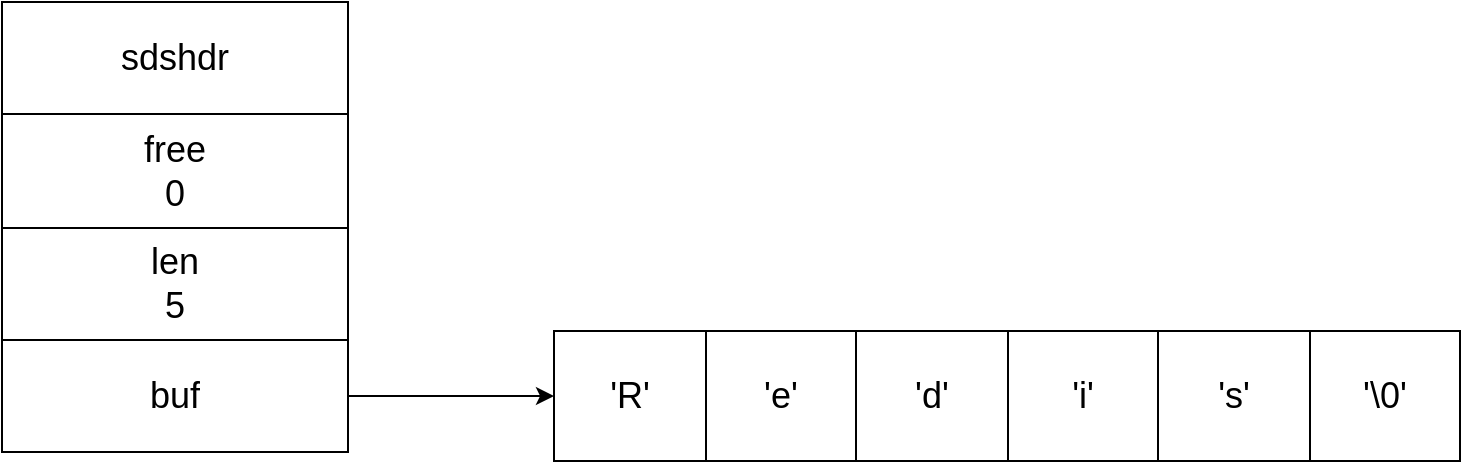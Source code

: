 <mxfile version="21.8.0" type="github" pages="3">
  <diagram name="第2章 简单动态字符串" id="INwF0Nlo9MsbnrtQJhhU">
    <mxGraphModel dx="1841" dy="946" grid="0" gridSize="10" guides="1" tooltips="1" connect="1" arrows="1" fold="1" page="1" pageScale="1.2" pageWidth="2336" pageHeight="1654" math="0" shadow="0">
      <root>
        <mxCell id="0" />
        <mxCell id="1" parent="0" />
        <mxCell id="kBDrgIJL0E4OkPQzHDcv-1" value="" style="shape=table;startSize=0;container=1;collapsible=0;childLayout=tableLayout;fontSize=18;labelBackgroundColor=none;" parent="1" vertex="1">
          <mxGeometry x="224" y="133" width="173" height="225" as="geometry" />
        </mxCell>
        <mxCell id="kBDrgIJL0E4OkPQzHDcv-2" value="" style="shape=tableRow;horizontal=0;startSize=0;swimlaneHead=0;swimlaneBody=0;top=0;left=0;bottom=0;right=0;collapsible=0;dropTarget=0;fillColor=none;points=[[0,0.5],[1,0.5]];portConstraint=eastwest;labelBackgroundColor=none;" parent="kBDrgIJL0E4OkPQzHDcv-1" vertex="1">
          <mxGeometry width="173" height="56" as="geometry" />
        </mxCell>
        <mxCell id="kBDrgIJL0E4OkPQzHDcv-3" value="&lt;font style=&quot;font-size: 18px;&quot;&gt;sdshdr&lt;/font&gt;" style="shape=partialRectangle;html=1;whiteSpace=wrap;connectable=0;overflow=hidden;fillColor=none;top=0;left=0;bottom=0;right=0;pointerEvents=1;labelBackgroundColor=none;" parent="kBDrgIJL0E4OkPQzHDcv-2" vertex="1">
          <mxGeometry width="173" height="56" as="geometry">
            <mxRectangle width="173" height="56" as="alternateBounds" />
          </mxGeometry>
        </mxCell>
        <mxCell id="kBDrgIJL0E4OkPQzHDcv-4" value="" style="shape=tableRow;horizontal=0;startSize=0;swimlaneHead=0;swimlaneBody=0;top=0;left=0;bottom=0;right=0;collapsible=0;dropTarget=0;fillColor=none;points=[[0,0.5],[1,0.5]];portConstraint=eastwest;labelBackgroundColor=none;" parent="kBDrgIJL0E4OkPQzHDcv-1" vertex="1">
          <mxGeometry y="56" width="173" height="57" as="geometry" />
        </mxCell>
        <mxCell id="kBDrgIJL0E4OkPQzHDcv-5" value="&lt;font style=&quot;font-size: 18px;&quot;&gt;free&lt;br&gt;0&lt;/font&gt;" style="shape=partialRectangle;html=1;whiteSpace=wrap;connectable=0;overflow=hidden;fillColor=none;top=0;left=0;bottom=0;right=0;pointerEvents=1;labelBackgroundColor=none;" parent="kBDrgIJL0E4OkPQzHDcv-4" vertex="1">
          <mxGeometry width="173" height="57" as="geometry">
            <mxRectangle width="173" height="57" as="alternateBounds" />
          </mxGeometry>
        </mxCell>
        <mxCell id="kBDrgIJL0E4OkPQzHDcv-6" value="" style="shape=tableRow;horizontal=0;startSize=0;swimlaneHead=0;swimlaneBody=0;top=0;left=0;bottom=0;right=0;collapsible=0;dropTarget=0;fillColor=none;points=[[0,0.5],[1,0.5]];portConstraint=eastwest;labelBackgroundColor=none;" parent="kBDrgIJL0E4OkPQzHDcv-1" vertex="1">
          <mxGeometry y="113" width="173" height="56" as="geometry" />
        </mxCell>
        <mxCell id="kBDrgIJL0E4OkPQzHDcv-7" value="&lt;font style=&quot;font-size: 18px;&quot;&gt;len&lt;br&gt;5&lt;/font&gt;" style="shape=partialRectangle;html=1;whiteSpace=wrap;connectable=0;overflow=hidden;fillColor=none;top=0;left=0;bottom=0;right=0;pointerEvents=1;labelBackgroundColor=none;" parent="kBDrgIJL0E4OkPQzHDcv-6" vertex="1">
          <mxGeometry width="173" height="56" as="geometry">
            <mxRectangle width="173" height="56" as="alternateBounds" />
          </mxGeometry>
        </mxCell>
        <mxCell id="kBDrgIJL0E4OkPQzHDcv-8" value="" style="shape=tableRow;horizontal=0;startSize=0;swimlaneHead=0;swimlaneBody=0;top=0;left=0;bottom=0;right=0;collapsible=0;dropTarget=0;fillColor=none;points=[[0,0.5],[1,0.5]];portConstraint=eastwest;labelBackgroundColor=none;" parent="kBDrgIJL0E4OkPQzHDcv-1" vertex="1">
          <mxGeometry y="169" width="173" height="56" as="geometry" />
        </mxCell>
        <mxCell id="kBDrgIJL0E4OkPQzHDcv-9" value="&lt;font style=&quot;font-size: 18px;&quot;&gt;buf&lt;/font&gt;" style="shape=partialRectangle;html=1;whiteSpace=wrap;connectable=0;overflow=hidden;fillColor=none;top=0;left=0;bottom=0;right=0;pointerEvents=1;labelBackgroundColor=none;" parent="kBDrgIJL0E4OkPQzHDcv-8" vertex="1">
          <mxGeometry width="173" height="56" as="geometry">
            <mxRectangle width="173" height="56" as="alternateBounds" />
          </mxGeometry>
        </mxCell>
        <mxCell id="0LdxuLhZU5FXGwuQo5u2-1" value="" style="shape=table;startSize=0;container=1;collapsible=0;childLayout=tableLayout;fontFamily=Helvetica;fontSize=18;labelBackgroundColor=none;" parent="1" vertex="1">
          <mxGeometry x="500" y="297.5" width="453" height="65" as="geometry" />
        </mxCell>
        <mxCell id="0LdxuLhZU5FXGwuQo5u2-2" value="" style="shape=tableRow;horizontal=0;startSize=0;swimlaneHead=0;swimlaneBody=0;top=0;left=0;bottom=0;right=0;collapsible=0;dropTarget=0;fillColor=none;points=[[0,0.5],[1,0.5]];portConstraint=eastwest;fontFamily=Helvetica;fontSize=18;labelBackgroundColor=none;" parent="0LdxuLhZU5FXGwuQo5u2-1" vertex="1">
          <mxGeometry width="453" height="65" as="geometry" />
        </mxCell>
        <mxCell id="0LdxuLhZU5FXGwuQo5u2-3" value="&#39;R&#39;&lt;br&gt;" style="shape=partialRectangle;html=1;whiteSpace=wrap;connectable=0;overflow=hidden;fillColor=none;top=0;left=0;bottom=0;right=0;pointerEvents=1;fontFamily=Helvetica;fontSize=18;startSize=0;labelBackgroundColor=none;" parent="0LdxuLhZU5FXGwuQo5u2-2" vertex="1">
          <mxGeometry width="76" height="65" as="geometry">
            <mxRectangle width="76" height="65" as="alternateBounds" />
          </mxGeometry>
        </mxCell>
        <mxCell id="0LdxuLhZU5FXGwuQo5u2-4" value="&#39;e&#39;" style="shape=partialRectangle;html=1;whiteSpace=wrap;connectable=0;overflow=hidden;fillColor=none;top=0;left=0;bottom=0;right=0;pointerEvents=1;fontFamily=Helvetica;fontSize=18;startSize=0;labelBackgroundColor=none;" parent="0LdxuLhZU5FXGwuQo5u2-2" vertex="1">
          <mxGeometry x="76" width="75" height="65" as="geometry">
            <mxRectangle width="75" height="65" as="alternateBounds" />
          </mxGeometry>
        </mxCell>
        <mxCell id="0LdxuLhZU5FXGwuQo5u2-5" value="&#39;d&#39;" style="shape=partialRectangle;html=1;whiteSpace=wrap;connectable=0;overflow=hidden;fillColor=none;top=0;left=0;bottom=0;right=0;pointerEvents=1;fontFamily=Helvetica;fontSize=18;startSize=0;labelBackgroundColor=none;" parent="0LdxuLhZU5FXGwuQo5u2-2" vertex="1">
          <mxGeometry x="151" width="76" height="65" as="geometry">
            <mxRectangle width="76" height="65" as="alternateBounds" />
          </mxGeometry>
        </mxCell>
        <mxCell id="0LdxuLhZU5FXGwuQo5u2-6" value="&#39;i&#39;" style="shape=partialRectangle;html=1;whiteSpace=wrap;connectable=0;overflow=hidden;fillColor=none;top=0;left=0;bottom=0;right=0;pointerEvents=1;fontFamily=Helvetica;fontSize=18;startSize=0;labelBackgroundColor=none;" parent="0LdxuLhZU5FXGwuQo5u2-2" vertex="1">
          <mxGeometry x="227" width="75" height="65" as="geometry">
            <mxRectangle width="75" height="65" as="alternateBounds" />
          </mxGeometry>
        </mxCell>
        <mxCell id="0LdxuLhZU5FXGwuQo5u2-7" value="&#39;s&#39;" style="shape=partialRectangle;html=1;whiteSpace=wrap;connectable=0;overflow=hidden;fillColor=none;top=0;left=0;bottom=0;right=0;pointerEvents=1;fontFamily=Helvetica;fontSize=18;startSize=0;labelBackgroundColor=none;" parent="0LdxuLhZU5FXGwuQo5u2-2" vertex="1">
          <mxGeometry x="302" width="76" height="65" as="geometry">
            <mxRectangle width="76" height="65" as="alternateBounds" />
          </mxGeometry>
        </mxCell>
        <mxCell id="0LdxuLhZU5FXGwuQo5u2-8" value="&#39;\0&#39;" style="shape=partialRectangle;html=1;whiteSpace=wrap;connectable=0;overflow=hidden;fillColor=none;top=0;left=0;bottom=0;right=0;pointerEvents=1;fontFamily=Helvetica;fontSize=18;startSize=0;labelBackgroundColor=none;" parent="0LdxuLhZU5FXGwuQo5u2-2" vertex="1">
          <mxGeometry x="378" width="75" height="65" as="geometry">
            <mxRectangle width="75" height="65" as="alternateBounds" />
          </mxGeometry>
        </mxCell>
        <mxCell id="0LdxuLhZU5FXGwuQo5u2-9" style="edgeStyle=orthogonalEdgeStyle;rounded=0;orthogonalLoop=1;jettySize=auto;html=1;exitX=1;exitY=0.5;exitDx=0;exitDy=0;entryX=0;entryY=0.5;entryDx=0;entryDy=0;fontFamily=Helvetica;fontSize=18;fontColor=default;startSize=0;labelBackgroundColor=none;" parent="1" source="kBDrgIJL0E4OkPQzHDcv-8" target="0LdxuLhZU5FXGwuQo5u2-2" edge="1">
          <mxGeometry relative="1" as="geometry" />
        </mxCell>
      </root>
    </mxGraphModel>
  </diagram>
  <diagram id="StKAp6WCqJkkeOqFkN1z" name="第3章 链表">
    <mxGraphModel dx="1841" dy="946" grid="0" gridSize="10" guides="1" tooltips="1" connect="1" arrows="1" fold="1" page="1" pageScale="1" pageWidth="2336" pageHeight="1654" math="0" shadow="0">
      <root>
        <mxCell id="0" />
        <mxCell id="1" parent="0" />
        <mxCell id="Zx9lVXRIkrZNTC-EoCyC-16" value="" style="shape=table;startSize=0;container=1;collapsible=0;childLayout=tableLayout;fontSize=18;" vertex="1" parent="1">
          <mxGeometry x="240" y="133" width="153" height="330" as="geometry" />
        </mxCell>
        <mxCell id="Zx9lVXRIkrZNTC-EoCyC-17" value="" style="shape=tableRow;horizontal=0;startSize=0;swimlaneHead=0;swimlaneBody=0;strokeColor=inherit;top=0;left=0;bottom=0;right=0;collapsible=0;dropTarget=0;fillColor=none;points=[[0,0.5],[1,0.5]];portConstraint=eastwest;" vertex="1" parent="Zx9lVXRIkrZNTC-EoCyC-16">
          <mxGeometry width="153" height="55" as="geometry" />
        </mxCell>
        <mxCell id="Zx9lVXRIkrZNTC-EoCyC-18" value="head" style="shape=partialRectangle;html=1;whiteSpace=wrap;connectable=0;strokeColor=inherit;overflow=hidden;fillColor=none;top=0;left=0;bottom=0;right=0;pointerEvents=1;fontSize=18;" vertex="1" parent="Zx9lVXRIkrZNTC-EoCyC-17">
          <mxGeometry width="153" height="55" as="geometry">
            <mxRectangle width="153" height="55" as="alternateBounds" />
          </mxGeometry>
        </mxCell>
        <mxCell id="Zx9lVXRIkrZNTC-EoCyC-19" value="" style="shape=tableRow;horizontal=0;startSize=0;swimlaneHead=0;swimlaneBody=0;strokeColor=inherit;top=0;left=0;bottom=0;right=0;collapsible=0;dropTarget=0;fillColor=none;points=[[0,0.5],[1,0.5]];portConstraint=eastwest;" vertex="1" parent="Zx9lVXRIkrZNTC-EoCyC-16">
          <mxGeometry y="55" width="153" height="55" as="geometry" />
        </mxCell>
        <mxCell id="Zx9lVXRIkrZNTC-EoCyC-20" value="tail" style="shape=partialRectangle;html=1;whiteSpace=wrap;connectable=0;strokeColor=inherit;overflow=hidden;fillColor=none;top=0;left=0;bottom=0;right=0;pointerEvents=1;fontSize=18;" vertex="1" parent="Zx9lVXRIkrZNTC-EoCyC-19">
          <mxGeometry width="153" height="55" as="geometry">
            <mxRectangle width="153" height="55" as="alternateBounds" />
          </mxGeometry>
        </mxCell>
        <mxCell id="Zx9lVXRIkrZNTC-EoCyC-21" value="" style="shape=tableRow;horizontal=0;startSize=0;swimlaneHead=0;swimlaneBody=0;strokeColor=inherit;top=0;left=0;bottom=0;right=0;collapsible=0;dropTarget=0;fillColor=none;points=[[0,0.5],[1,0.5]];portConstraint=eastwest;" vertex="1" parent="Zx9lVXRIkrZNTC-EoCyC-16">
          <mxGeometry y="110" width="153" height="55" as="geometry" />
        </mxCell>
        <mxCell id="Zx9lVXRIkrZNTC-EoCyC-22" value="len&lt;br&gt;3" style="shape=partialRectangle;html=1;whiteSpace=wrap;connectable=0;strokeColor=inherit;overflow=hidden;fillColor=none;top=0;left=0;bottom=0;right=0;pointerEvents=1;fontSize=18;" vertex="1" parent="Zx9lVXRIkrZNTC-EoCyC-21">
          <mxGeometry width="153" height="55" as="geometry">
            <mxRectangle width="153" height="55" as="alternateBounds" />
          </mxGeometry>
        </mxCell>
        <mxCell id="Zx9lVXRIkrZNTC-EoCyC-23" value="" style="shape=tableRow;horizontal=0;startSize=0;swimlaneHead=0;swimlaneBody=0;strokeColor=inherit;top=0;left=0;bottom=0;right=0;collapsible=0;dropTarget=0;fillColor=none;points=[[0,0.5],[1,0.5]];portConstraint=eastwest;" vertex="1" parent="Zx9lVXRIkrZNTC-EoCyC-16">
          <mxGeometry y="165" width="153" height="55" as="geometry" />
        </mxCell>
        <mxCell id="Zx9lVXRIkrZNTC-EoCyC-24" value="dup" style="shape=partialRectangle;html=1;whiteSpace=wrap;connectable=0;strokeColor=inherit;overflow=hidden;fillColor=none;top=0;left=0;bottom=0;right=0;pointerEvents=1;fontSize=18;" vertex="1" parent="Zx9lVXRIkrZNTC-EoCyC-23">
          <mxGeometry width="153" height="55" as="geometry">
            <mxRectangle width="153" height="55" as="alternateBounds" />
          </mxGeometry>
        </mxCell>
        <mxCell id="ebR7dFOffFZ2ol5RufAL-12" value="" style="shape=tableRow;horizontal=0;startSize=0;swimlaneHead=0;swimlaneBody=0;strokeColor=inherit;top=0;left=0;bottom=0;right=0;collapsible=0;dropTarget=0;fillColor=none;points=[[0,0.5],[1,0.5]];portConstraint=eastwest;" vertex="1" parent="Zx9lVXRIkrZNTC-EoCyC-16">
          <mxGeometry y="220" width="153" height="55" as="geometry" />
        </mxCell>
        <mxCell id="ebR7dFOffFZ2ol5RufAL-13" value="free" style="shape=partialRectangle;html=1;whiteSpace=wrap;connectable=0;strokeColor=inherit;overflow=hidden;fillColor=none;top=0;left=0;bottom=0;right=0;pointerEvents=1;fontSize=18;" vertex="1" parent="ebR7dFOffFZ2ol5RufAL-12">
          <mxGeometry width="153" height="55" as="geometry">
            <mxRectangle width="153" height="55" as="alternateBounds" />
          </mxGeometry>
        </mxCell>
        <mxCell id="ebR7dFOffFZ2ol5RufAL-14" value="" style="shape=tableRow;horizontal=0;startSize=0;swimlaneHead=0;swimlaneBody=0;strokeColor=inherit;top=0;left=0;bottom=0;right=0;collapsible=0;dropTarget=0;fillColor=none;points=[[0,0.5],[1,0.5]];portConstraint=eastwest;" vertex="1" parent="Zx9lVXRIkrZNTC-EoCyC-16">
          <mxGeometry y="275" width="153" height="55" as="geometry" />
        </mxCell>
        <mxCell id="ebR7dFOffFZ2ol5RufAL-15" value="match" style="shape=partialRectangle;html=1;whiteSpace=wrap;connectable=0;strokeColor=inherit;overflow=hidden;fillColor=none;top=0;left=0;bottom=0;right=0;pointerEvents=1;fontSize=18;" vertex="1" parent="ebR7dFOffFZ2ol5RufAL-14">
          <mxGeometry width="153" height="55" as="geometry">
            <mxRectangle width="153" height="55" as="alternateBounds" />
          </mxGeometry>
        </mxCell>
        <mxCell id="Zx9lVXRIkrZNTC-EoCyC-30" value="" style="shape=table;startSize=0;container=1;collapsible=0;childLayout=tableLayout;fontSize=18;" vertex="1" parent="1">
          <mxGeometry x="570" y="160" width="150" height="120" as="geometry" />
        </mxCell>
        <mxCell id="Zx9lVXRIkrZNTC-EoCyC-31" value="" style="shape=tableRow;horizontal=0;startSize=0;swimlaneHead=0;swimlaneBody=0;strokeColor=inherit;top=0;left=0;bottom=0;right=0;collapsible=0;dropTarget=0;fillColor=none;points=[[0,0.5],[1,0.5]];portConstraint=eastwest;fontSize=18;" vertex="1" parent="Zx9lVXRIkrZNTC-EoCyC-30">
          <mxGeometry width="150" height="60" as="geometry" />
        </mxCell>
        <mxCell id="Zx9lVXRIkrZNTC-EoCyC-32" value="&lt;font style=&quot;font-size: 18px;&quot;&gt;listNode&lt;/font&gt;" style="shape=partialRectangle;html=1;whiteSpace=wrap;connectable=0;strokeColor=inherit;overflow=hidden;fillColor=none;top=0;left=0;bottom=0;right=0;pointerEvents=1;" vertex="1" parent="Zx9lVXRIkrZNTC-EoCyC-31">
          <mxGeometry width="150" height="60" as="geometry">
            <mxRectangle width="150" height="60" as="alternateBounds" />
          </mxGeometry>
        </mxCell>
        <mxCell id="Zx9lVXRIkrZNTC-EoCyC-33" value="" style="shape=tableRow;horizontal=0;startSize=0;swimlaneHead=0;swimlaneBody=0;strokeColor=inherit;top=0;left=0;bottom=0;right=0;collapsible=0;dropTarget=0;fillColor=none;points=[[0,0.5],[1,0.5]];portConstraint=eastwest;" vertex="1" parent="Zx9lVXRIkrZNTC-EoCyC-30">
          <mxGeometry y="60" width="150" height="60" as="geometry" />
        </mxCell>
        <mxCell id="Zx9lVXRIkrZNTC-EoCyC-34" value="&lt;font style=&quot;font-size: 18px;&quot;&gt;value&lt;/font&gt;" style="shape=partialRectangle;html=1;whiteSpace=wrap;connectable=0;strokeColor=inherit;overflow=hidden;fillColor=none;top=0;left=0;bottom=0;right=0;pointerEvents=1;" vertex="1" parent="Zx9lVXRIkrZNTC-EoCyC-33">
          <mxGeometry width="150" height="60" as="geometry">
            <mxRectangle width="150" height="60" as="alternateBounds" />
          </mxGeometry>
        </mxCell>
        <mxCell id="ebR7dFOffFZ2ol5RufAL-1" value="" style="shape=table;startSize=0;container=1;collapsible=0;childLayout=tableLayout;fontSize=18;" vertex="1" parent="1">
          <mxGeometry x="770" y="160" width="150" height="120" as="geometry" />
        </mxCell>
        <mxCell id="ebR7dFOffFZ2ol5RufAL-2" value="" style="shape=tableRow;horizontal=0;startSize=0;swimlaneHead=0;swimlaneBody=0;strokeColor=inherit;top=0;left=0;bottom=0;right=0;collapsible=0;dropTarget=0;fillColor=none;points=[[0,0.5],[1,0.5]];portConstraint=eastwest;fontSize=18;" vertex="1" parent="ebR7dFOffFZ2ol5RufAL-1">
          <mxGeometry width="150" height="60" as="geometry" />
        </mxCell>
        <mxCell id="ebR7dFOffFZ2ol5RufAL-3" value="&lt;font style=&quot;font-size: 18px;&quot;&gt;listNode&lt;/font&gt;" style="shape=partialRectangle;html=1;whiteSpace=wrap;connectable=0;strokeColor=inherit;overflow=hidden;fillColor=none;top=0;left=0;bottom=0;right=0;pointerEvents=1;" vertex="1" parent="ebR7dFOffFZ2ol5RufAL-2">
          <mxGeometry width="150" height="60" as="geometry">
            <mxRectangle width="150" height="60" as="alternateBounds" />
          </mxGeometry>
        </mxCell>
        <mxCell id="ebR7dFOffFZ2ol5RufAL-4" value="" style="shape=tableRow;horizontal=0;startSize=0;swimlaneHead=0;swimlaneBody=0;strokeColor=inherit;top=0;left=0;bottom=0;right=0;collapsible=0;dropTarget=0;fillColor=none;points=[[0,0.5],[1,0.5]];portConstraint=eastwest;" vertex="1" parent="ebR7dFOffFZ2ol5RufAL-1">
          <mxGeometry y="60" width="150" height="60" as="geometry" />
        </mxCell>
        <mxCell id="ebR7dFOffFZ2ol5RufAL-5" value="&lt;font style=&quot;font-size: 18px;&quot;&gt;value&lt;/font&gt;" style="shape=partialRectangle;html=1;whiteSpace=wrap;connectable=0;strokeColor=inherit;overflow=hidden;fillColor=none;top=0;left=0;bottom=0;right=0;pointerEvents=1;" vertex="1" parent="ebR7dFOffFZ2ol5RufAL-4">
          <mxGeometry width="150" height="60" as="geometry">
            <mxRectangle width="150" height="60" as="alternateBounds" />
          </mxGeometry>
        </mxCell>
        <mxCell id="ebR7dFOffFZ2ol5RufAL-6" value="" style="shape=table;startSize=0;container=1;collapsible=0;childLayout=tableLayout;fontSize=18;" vertex="1" parent="1">
          <mxGeometry x="960" y="160" width="150" height="120" as="geometry" />
        </mxCell>
        <mxCell id="ebR7dFOffFZ2ol5RufAL-7" value="" style="shape=tableRow;horizontal=0;startSize=0;swimlaneHead=0;swimlaneBody=0;strokeColor=inherit;top=0;left=0;bottom=0;right=0;collapsible=0;dropTarget=0;fillColor=none;points=[[0,0.5],[1,0.5]];portConstraint=eastwest;fontSize=18;" vertex="1" parent="ebR7dFOffFZ2ol5RufAL-6">
          <mxGeometry width="150" height="60" as="geometry" />
        </mxCell>
        <mxCell id="ebR7dFOffFZ2ol5RufAL-8" value="&lt;font style=&quot;font-size: 18px;&quot;&gt;listNode&lt;/font&gt;" style="shape=partialRectangle;html=1;whiteSpace=wrap;connectable=0;strokeColor=inherit;overflow=hidden;fillColor=none;top=0;left=0;bottom=0;right=0;pointerEvents=1;" vertex="1" parent="ebR7dFOffFZ2ol5RufAL-7">
          <mxGeometry width="150" height="60" as="geometry">
            <mxRectangle width="150" height="60" as="alternateBounds" />
          </mxGeometry>
        </mxCell>
        <mxCell id="ebR7dFOffFZ2ol5RufAL-9" value="" style="shape=tableRow;horizontal=0;startSize=0;swimlaneHead=0;swimlaneBody=0;strokeColor=inherit;top=0;left=0;bottom=0;right=0;collapsible=0;dropTarget=0;fillColor=none;points=[[0,0.5],[1,0.5]];portConstraint=eastwest;" vertex="1" parent="ebR7dFOffFZ2ol5RufAL-6">
          <mxGeometry y="60" width="150" height="60" as="geometry" />
        </mxCell>
        <mxCell id="ebR7dFOffFZ2ol5RufAL-10" value="&lt;font style=&quot;font-size: 18px;&quot;&gt;value&lt;/font&gt;" style="shape=partialRectangle;html=1;whiteSpace=wrap;connectable=0;strokeColor=inherit;overflow=hidden;fillColor=none;top=0;left=0;bottom=0;right=0;pointerEvents=1;" vertex="1" parent="ebR7dFOffFZ2ol5RufAL-9">
          <mxGeometry width="150" height="60" as="geometry">
            <mxRectangle width="150" height="60" as="alternateBounds" />
          </mxGeometry>
        </mxCell>
        <mxCell id="ebR7dFOffFZ2ol5RufAL-16" value="" style="curved=1;endArrow=classic;html=1;rounded=0;exitX=0.996;exitY=0.289;exitDx=0;exitDy=0;exitPerimeter=0;entryX=0.469;entryY=-0.051;entryDx=0;entryDy=0;entryPerimeter=0;" edge="1" parent="1" source="Zx9lVXRIkrZNTC-EoCyC-17" target="Zx9lVXRIkrZNTC-EoCyC-31">
          <mxGeometry width="50" height="50" relative="1" as="geometry">
            <mxPoint x="460" y="130" as="sourcePoint" />
            <mxPoint x="510" y="80" as="targetPoint" />
            <Array as="points">
              <mxPoint x="520" y="90" />
            </Array>
          </mxGeometry>
        </mxCell>
        <mxCell id="ebR7dFOffFZ2ol5RufAL-18" value="" style="curved=1;endArrow=classic;html=1;rounded=0;exitX=0.996;exitY=0.289;exitDx=0;exitDy=0;exitPerimeter=0;entryX=0.461;entryY=1.044;entryDx=0;entryDy=0;entryPerimeter=0;" edge="1" parent="1" target="ebR7dFOffFZ2ol5RufAL-9">
          <mxGeometry width="50" height="50" relative="1" as="geometry">
            <mxPoint x="393" y="219" as="sourcePoint" />
            <mxPoint x="960" y="250" as="targetPoint" />
            <Array as="points">
              <mxPoint x="580" y="320" />
              <mxPoint x="890" y="380" />
            </Array>
          </mxGeometry>
        </mxCell>
        <mxCell id="ebR7dFOffFZ2ol5RufAL-19" style="edgeStyle=orthogonalEdgeStyle;rounded=0;orthogonalLoop=1;jettySize=auto;html=1;exitX=1;exitY=0.5;exitDx=0;exitDy=0;" edge="1" parent="1" source="ebR7dFOffFZ2ol5RufAL-9">
          <mxGeometry relative="1" as="geometry">
            <mxPoint x="1180" y="250" as="targetPoint" />
          </mxGeometry>
        </mxCell>
        <mxCell id="ebR7dFOffFZ2ol5RufAL-20" value="Null" style="text;html=1;align=center;verticalAlign=middle;resizable=0;points=[];autosize=1;strokeColor=none;fillColor=none;fontSize=18;" vertex="1" parent="1">
          <mxGeometry x="1190" y="230" width="50" height="40" as="geometry" />
        </mxCell>
        <mxCell id="ebR7dFOffFZ2ol5RufAL-22" style="edgeStyle=orthogonalEdgeStyle;rounded=0;orthogonalLoop=1;jettySize=auto;html=1;exitX=1;exitY=0.5;exitDx=0;exitDy=0;entryX=0;entryY=0.5;entryDx=0;entryDy=0;" edge="1" parent="1" source="Zx9lVXRIkrZNTC-EoCyC-31" target="ebR7dFOffFZ2ol5RufAL-2">
          <mxGeometry relative="1" as="geometry" />
        </mxCell>
        <mxCell id="ebR7dFOffFZ2ol5RufAL-23" style="edgeStyle=orthogonalEdgeStyle;rounded=0;orthogonalLoop=1;jettySize=auto;html=1;exitX=1;exitY=0.5;exitDx=0;exitDy=0;entryX=0;entryY=0.5;entryDx=0;entryDy=0;" edge="1" parent="1" source="ebR7dFOffFZ2ol5RufAL-2" target="ebR7dFOffFZ2ol5RufAL-7">
          <mxGeometry relative="1" as="geometry" />
        </mxCell>
        <mxCell id="ebR7dFOffFZ2ol5RufAL-25" style="edgeStyle=orthogonalEdgeStyle;rounded=0;orthogonalLoop=1;jettySize=auto;html=1;exitX=0;exitY=0.5;exitDx=0;exitDy=0;entryX=1;entryY=0.5;entryDx=0;entryDy=0;" edge="1" parent="1" source="ebR7dFOffFZ2ol5RufAL-4" target="Zx9lVXRIkrZNTC-EoCyC-33">
          <mxGeometry relative="1" as="geometry" />
        </mxCell>
        <mxCell id="ebR7dFOffFZ2ol5RufAL-26" style="edgeStyle=orthogonalEdgeStyle;rounded=0;orthogonalLoop=1;jettySize=auto;html=1;exitX=0;exitY=0.5;exitDx=0;exitDy=0;entryX=1;entryY=0.5;entryDx=0;entryDy=0;" edge="1" parent="1" source="ebR7dFOffFZ2ol5RufAL-9" target="ebR7dFOffFZ2ol5RufAL-4">
          <mxGeometry relative="1" as="geometry" />
        </mxCell>
        <mxCell id="ebR7dFOffFZ2ol5RufAL-29" style="edgeStyle=orthogonalEdgeStyle;rounded=0;orthogonalLoop=1;jettySize=auto;html=1;exitX=0;exitY=0.5;exitDx=0;exitDy=0;" edge="1" parent="1" source="Zx9lVXRIkrZNTC-EoCyC-31">
          <mxGeometry relative="1" as="geometry">
            <mxPoint x="510" y="190" as="targetPoint" />
          </mxGeometry>
        </mxCell>
        <mxCell id="ebR7dFOffFZ2ol5RufAL-31" value="Null" style="text;html=1;align=center;verticalAlign=middle;resizable=0;points=[];autosize=1;strokeColor=none;fillColor=none;fontSize=18;" vertex="1" parent="1">
          <mxGeometry x="460" y="170" width="50" height="40" as="geometry" />
        </mxCell>
      </root>
    </mxGraphModel>
  </diagram>
  <diagram id="tbTLs2N6ma4mS8JYoNeu" name="第4章 字典">
    <mxGraphModel dx="2832" dy="1455" grid="0" gridSize="10" guides="1" tooltips="1" connect="1" arrows="1" fold="1" page="1" pageScale="1" pageWidth="2336" pageHeight="1654" math="0" shadow="0">
      <root>
        <mxCell id="0" />
        <mxCell id="1" parent="0" />
        <mxCell id="h7homc9MIlJXYYCL-Vju-304" value="" style="shape=table;startSize=0;container=1;collapsible=0;childLayout=tableLayout;fillColor=#dae8fc;strokeColor=#6c8ebf;movable=0;resizable=0;rotatable=0;deletable=0;editable=0;locked=1;connectable=0;" vertex="1" parent="1">
          <mxGeometry x="1550" y="20" width="700" height="920" as="geometry" />
        </mxCell>
        <mxCell id="h7homc9MIlJXYYCL-Vju-305" value="" style="shape=tableRow;horizontal=0;startSize=0;swimlaneHead=0;swimlaneBody=0;strokeColor=inherit;top=0;left=0;bottom=0;right=0;collapsible=0;dropTarget=0;fillColor=none;points=[[0,0.5],[1,0.5]];portConstraint=eastwest;movable=0;resizable=0;rotatable=0;deletable=0;editable=0;locked=1;connectable=0;" vertex="1" parent="h7homc9MIlJXYYCL-Vju-304">
          <mxGeometry width="700" height="231" as="geometry" />
        </mxCell>
        <mxCell id="h7homc9MIlJXYYCL-Vju-306" value="" style="shape=partialRectangle;html=1;whiteSpace=wrap;connectable=0;strokeColor=#6c8ebf;overflow=hidden;fillColor=#dae8fc;top=0;left=0;bottom=0;right=0;pointerEvents=1;movable=0;resizable=0;rotatable=0;deletable=0;editable=0;locked=1;" vertex="1" parent="h7homc9MIlJXYYCL-Vju-305">
          <mxGeometry width="700" height="231" as="geometry">
            <mxRectangle width="700" height="231" as="alternateBounds" />
          </mxGeometry>
        </mxCell>
        <mxCell id="h7homc9MIlJXYYCL-Vju-307" value="" style="shape=tableRow;horizontal=0;startSize=0;swimlaneHead=0;swimlaneBody=0;strokeColor=inherit;top=0;left=0;bottom=0;right=0;collapsible=0;dropTarget=0;fillColor=none;points=[[0,0.5],[1,0.5]];portConstraint=eastwest;movable=0;resizable=0;rotatable=0;deletable=0;editable=0;locked=1;connectable=0;" vertex="1" parent="h7homc9MIlJXYYCL-Vju-304">
          <mxGeometry y="231" width="700" height="229" as="geometry" />
        </mxCell>
        <mxCell id="h7homc9MIlJXYYCL-Vju-308" value="" style="shape=partialRectangle;html=1;whiteSpace=wrap;connectable=0;strokeColor=inherit;overflow=hidden;fillColor=none;top=0;left=0;bottom=0;right=0;pointerEvents=1;movable=0;resizable=0;rotatable=0;deletable=0;editable=0;locked=1;" vertex="1" parent="h7homc9MIlJXYYCL-Vju-307">
          <mxGeometry width="700" height="229" as="geometry">
            <mxRectangle width="700" height="229" as="alternateBounds" />
          </mxGeometry>
        </mxCell>
        <mxCell id="h7homc9MIlJXYYCL-Vju-309" value="" style="shape=tableRow;horizontal=0;startSize=0;swimlaneHead=0;swimlaneBody=0;strokeColor=inherit;top=0;left=0;bottom=0;right=0;collapsible=0;dropTarget=0;fillColor=none;points=[[0,0.5],[1,0.5]];portConstraint=eastwest;movable=0;resizable=0;rotatable=0;deletable=0;editable=0;locked=1;connectable=0;" vertex="1" parent="h7homc9MIlJXYYCL-Vju-304">
          <mxGeometry y="460" width="700" height="231" as="geometry" />
        </mxCell>
        <mxCell id="h7homc9MIlJXYYCL-Vju-310" value="" style="shape=partialRectangle;html=1;whiteSpace=wrap;connectable=0;strokeColor=inherit;overflow=hidden;fillColor=none;top=0;left=0;bottom=0;right=0;pointerEvents=1;movable=0;resizable=0;rotatable=0;deletable=0;editable=0;locked=1;" vertex="1" parent="h7homc9MIlJXYYCL-Vju-309">
          <mxGeometry width="700" height="231" as="geometry">
            <mxRectangle width="700" height="231" as="alternateBounds" />
          </mxGeometry>
        </mxCell>
        <mxCell id="h7homc9MIlJXYYCL-Vju-311" value="" style="shape=tableRow;horizontal=0;startSize=0;swimlaneHead=0;swimlaneBody=0;strokeColor=inherit;top=0;left=0;bottom=0;right=0;collapsible=0;dropTarget=0;fillColor=none;points=[[0,0.5],[1,0.5]];portConstraint=eastwest;movable=0;resizable=0;rotatable=0;deletable=0;editable=0;locked=1;connectable=0;" vertex="1" parent="h7homc9MIlJXYYCL-Vju-304">
          <mxGeometry y="691" width="700" height="229" as="geometry" />
        </mxCell>
        <mxCell id="h7homc9MIlJXYYCL-Vju-312" value="" style="shape=partialRectangle;html=1;whiteSpace=wrap;connectable=0;strokeColor=inherit;overflow=hidden;fillColor=none;top=0;left=0;bottom=0;right=0;pointerEvents=1;movable=0;resizable=0;rotatable=0;deletable=0;editable=0;locked=1;" vertex="1" parent="h7homc9MIlJXYYCL-Vju-311">
          <mxGeometry width="700" height="229" as="geometry">
            <mxRectangle width="700" height="229" as="alternateBounds" />
          </mxGeometry>
        </mxCell>
        <mxCell id="h7homc9MIlJXYYCL-Vju-60" style="edgeStyle=orthogonalEdgeStyle;rounded=0;orthogonalLoop=1;jettySize=auto;html=1;exitX=1;exitY=0.5;exitDx=0;exitDy=0;entryX=0.515;entryY=-0.031;entryDx=0;entryDy=0;entryPerimeter=0;" edge="1" parent="1" target="h7homc9MIlJXYYCL-Vju-52">
          <mxGeometry relative="1" as="geometry">
            <mxPoint x="1260" y="216.5" as="sourcePoint" />
            <Array as="points">
              <mxPoint x="1284" y="217" />
              <mxPoint x="1284" y="50" />
              <mxPoint x="1401" y="50" />
            </Array>
          </mxGeometry>
        </mxCell>
        <mxCell id="h7homc9MIlJXYYCL-Vju-140" value="" style="shape=table;startSize=0;container=1;collapsible=0;childLayout=tableLayout;movable=1;resizable=1;rotatable=1;deletable=1;editable=1;locked=0;connectable=1;" vertex="1" parent="1">
          <mxGeometry x="900" y="234.5" width="260" height="501" as="geometry" />
        </mxCell>
        <mxCell id="h7homc9MIlJXYYCL-Vju-141" value="" style="shape=tableRow;horizontal=0;startSize=0;swimlaneHead=0;swimlaneBody=0;strokeColor=inherit;top=0;left=0;bottom=0;right=0;collapsible=0;dropTarget=0;fillColor=none;points=[[0,0.5],[1,0.5]];portConstraint=eastwest;movable=0;resizable=0;rotatable=0;deletable=0;editable=0;locked=1;connectable=0;" vertex="1" parent="h7homc9MIlJXYYCL-Vju-140">
          <mxGeometry width="260" height="101" as="geometry" />
        </mxCell>
        <mxCell id="h7homc9MIlJXYYCL-Vju-142" value="&lt;font style=&quot;font-size: 22px;&quot;&gt;dicth&lt;/font&gt;" style="shape=partialRectangle;html=1;whiteSpace=wrap;connectable=0;strokeColor=#d6b656;overflow=hidden;fillColor=#fff2cc;top=0;left=0;bottom=0;right=0;pointerEvents=1;fontSize=18;movable=0;resizable=0;rotatable=0;deletable=0;editable=0;locked=1;" vertex="1" parent="h7homc9MIlJXYYCL-Vju-141">
          <mxGeometry width="260" height="101" as="geometry">
            <mxRectangle width="260" height="101" as="alternateBounds" />
          </mxGeometry>
        </mxCell>
        <mxCell id="h7homc9MIlJXYYCL-Vju-143" value="" style="shape=tableRow;horizontal=0;startSize=0;swimlaneHead=0;swimlaneBody=0;strokeColor=inherit;top=0;left=0;bottom=0;right=0;collapsible=0;dropTarget=0;fillColor=none;points=[[0,0.5],[1,0.5]];portConstraint=eastwest;movable=0;resizable=0;rotatable=0;deletable=0;editable=0;locked=1;connectable=0;" vertex="1" parent="h7homc9MIlJXYYCL-Vju-140">
          <mxGeometry y="101" width="260" height="98" as="geometry" />
        </mxCell>
        <mxCell id="h7homc9MIlJXYYCL-Vju-144" value="table" style="shape=partialRectangle;html=1;whiteSpace=wrap;connectable=0;strokeColor=inherit;overflow=hidden;fillColor=none;top=0;left=0;bottom=0;right=0;pointerEvents=1;fontSize=18;movable=0;resizable=0;rotatable=0;deletable=0;editable=0;locked=1;" vertex="1" parent="h7homc9MIlJXYYCL-Vju-143">
          <mxGeometry width="260" height="98" as="geometry">
            <mxRectangle width="260" height="98" as="alternateBounds" />
          </mxGeometry>
        </mxCell>
        <mxCell id="h7homc9MIlJXYYCL-Vju-145" value="" style="shape=tableRow;horizontal=0;startSize=0;swimlaneHead=0;swimlaneBody=0;strokeColor=inherit;top=0;left=0;bottom=0;right=0;collapsible=0;dropTarget=0;fillColor=none;points=[[0,0.5],[1,0.5]];portConstraint=eastwest;movable=0;resizable=0;rotatable=0;deletable=0;editable=0;locked=1;connectable=0;" vertex="1" parent="h7homc9MIlJXYYCL-Vju-140">
          <mxGeometry y="199" width="260" height="100" as="geometry" />
        </mxCell>
        <mxCell id="h7homc9MIlJXYYCL-Vju-146" value="size&lt;br&gt;4" style="shape=partialRectangle;html=1;whiteSpace=wrap;connectable=0;strokeColor=inherit;overflow=hidden;fillColor=none;top=0;left=0;bottom=0;right=0;pointerEvents=1;fontSize=18;movable=0;resizable=0;rotatable=0;deletable=0;editable=0;locked=1;" vertex="1" parent="h7homc9MIlJXYYCL-Vju-145">
          <mxGeometry width="260" height="100" as="geometry">
            <mxRectangle width="260" height="100" as="alternateBounds" />
          </mxGeometry>
        </mxCell>
        <mxCell id="h7homc9MIlJXYYCL-Vju-147" value="" style="shape=tableRow;horizontal=0;startSize=0;swimlaneHead=0;swimlaneBody=0;strokeColor=inherit;top=0;left=0;bottom=0;right=0;collapsible=0;dropTarget=0;fillColor=none;points=[[0,0.5],[1,0.5]];portConstraint=eastwest;movable=0;resizable=0;rotatable=0;deletable=0;editable=0;locked=1;connectable=0;" vertex="1" parent="h7homc9MIlJXYYCL-Vju-140">
          <mxGeometry y="299" width="260" height="101" as="geometry" />
        </mxCell>
        <mxCell id="h7homc9MIlJXYYCL-Vju-148" value="sizemask&lt;br&gt;3" style="shape=partialRectangle;html=1;whiteSpace=wrap;connectable=0;strokeColor=inherit;overflow=hidden;fillColor=none;top=0;left=0;bottom=0;right=0;pointerEvents=1;fontSize=18;movable=0;resizable=0;rotatable=0;deletable=0;editable=0;locked=1;" vertex="1" parent="h7homc9MIlJXYYCL-Vju-147">
          <mxGeometry width="260" height="101" as="geometry">
            <mxRectangle width="260" height="101" as="alternateBounds" />
          </mxGeometry>
        </mxCell>
        <mxCell id="h7homc9MIlJXYYCL-Vju-149" value="" style="shape=tableRow;horizontal=0;startSize=0;swimlaneHead=0;swimlaneBody=0;strokeColor=inherit;top=0;left=0;bottom=0;right=0;collapsible=0;dropTarget=0;fillColor=none;points=[[0,0.5],[1,0.5]];portConstraint=eastwest;movable=0;resizable=0;rotatable=0;deletable=0;editable=0;locked=1;connectable=0;" vertex="1" parent="h7homc9MIlJXYYCL-Vju-140">
          <mxGeometry y="400" width="260" height="101" as="geometry" />
        </mxCell>
        <mxCell id="h7homc9MIlJXYYCL-Vju-150" value="used&lt;br&gt;12" style="shape=partialRectangle;html=1;whiteSpace=wrap;connectable=0;strokeColor=inherit;overflow=hidden;fillColor=none;top=0;left=0;bottom=0;right=0;pointerEvents=1;fontSize=18;movable=0;resizable=0;rotatable=0;deletable=0;editable=0;locked=1;" vertex="1" parent="h7homc9MIlJXYYCL-Vju-149">
          <mxGeometry width="260" height="101" as="geometry">
            <mxRectangle width="260" height="101" as="alternateBounds" />
          </mxGeometry>
        </mxCell>
        <mxCell id="h7homc9MIlJXYYCL-Vju-151" value="" style="group;movable=0;resizable=0;rotatable=0;deletable=0;editable=0;locked=1;connectable=0;" vertex="1" connectable="0" parent="1">
          <mxGeometry x="1590" y="730" width="620" height="190" as="geometry" />
        </mxCell>
        <mxCell id="h7homc9MIlJXYYCL-Vju-37" value="" style="shape=table;startSize=0;container=1;collapsible=0;childLayout=tableLayout;movable=0;resizable=0;rotatable=0;deletable=0;editable=0;locked=1;connectable=0;" vertex="1" parent="h7homc9MIlJXYYCL-Vju-151">
          <mxGeometry y="40.084" width="164.118" height="149.916" as="geometry" />
        </mxCell>
        <mxCell id="h7homc9MIlJXYYCL-Vju-38" value="" style="shape=tableRow;horizontal=0;startSize=0;swimlaneHead=0;swimlaneBody=0;strokeColor=inherit;top=0;left=0;bottom=0;right=0;collapsible=0;dropTarget=0;fillColor=none;points=[[0,0.5],[1,0.5]];portConstraint=eastwest;movable=0;resizable=0;rotatable=0;deletable=0;editable=0;locked=1;connectable=0;" vertex="1" parent="h7homc9MIlJXYYCL-Vju-37">
          <mxGeometry width="164.118" height="38" as="geometry" />
        </mxCell>
        <mxCell id="h7homc9MIlJXYYCL-Vju-39" value="dictEntry" style="shape=partialRectangle;html=1;whiteSpace=wrap;connectable=0;strokeColor=#82b366;overflow=hidden;fillColor=#d5e8d4;top=0;left=0;bottom=0;right=0;pointerEvents=1;fontSize=18;movable=0;resizable=0;rotatable=0;deletable=0;editable=0;locked=1;" vertex="1" parent="h7homc9MIlJXYYCL-Vju-38">
          <mxGeometry width="164" height="38" as="geometry">
            <mxRectangle width="164" height="38" as="alternateBounds" />
          </mxGeometry>
        </mxCell>
        <mxCell id="h7homc9MIlJXYYCL-Vju-40" value="" style="shape=tableRow;horizontal=0;startSize=0;swimlaneHead=0;swimlaneBody=0;strokeColor=inherit;top=0;left=0;bottom=0;right=0;collapsible=0;dropTarget=0;fillColor=none;points=[[0,0.5],[1,0.5]];portConstraint=eastwest;movable=0;resizable=0;rotatable=0;deletable=0;editable=0;locked=1;connectable=0;" vertex="1" parent="h7homc9MIlJXYYCL-Vju-37">
          <mxGeometry y="38" width="164.118" height="37" as="geometry" />
        </mxCell>
        <mxCell id="h7homc9MIlJXYYCL-Vju-41" value="key" style="shape=partialRectangle;html=1;whiteSpace=wrap;connectable=0;strokeColor=inherit;overflow=hidden;fillColor=none;top=0;left=0;bottom=0;right=0;pointerEvents=1;fontSize=18;movable=0;resizable=0;rotatable=0;deletable=0;editable=0;locked=1;" vertex="1" parent="h7homc9MIlJXYYCL-Vju-40">
          <mxGeometry width="164" height="37" as="geometry">
            <mxRectangle width="164" height="37" as="alternateBounds" />
          </mxGeometry>
        </mxCell>
        <mxCell id="h7homc9MIlJXYYCL-Vju-42" value="" style="shape=tableRow;horizontal=0;startSize=0;swimlaneHead=0;swimlaneBody=0;strokeColor=inherit;top=0;left=0;bottom=0;right=0;collapsible=0;dropTarget=0;fillColor=none;points=[[0,0.5],[1,0.5]];portConstraint=eastwest;movable=0;resizable=0;rotatable=0;deletable=0;editable=0;locked=1;connectable=0;" vertex="1" parent="h7homc9MIlJXYYCL-Vju-37">
          <mxGeometry y="75" width="164.118" height="37" as="geometry" />
        </mxCell>
        <mxCell id="h7homc9MIlJXYYCL-Vju-43" value="value" style="shape=partialRectangle;html=1;whiteSpace=wrap;connectable=0;strokeColor=inherit;overflow=hidden;fillColor=none;top=0;left=0;bottom=0;right=0;pointerEvents=1;fontSize=18;movable=0;resizable=0;rotatable=0;deletable=0;editable=0;locked=1;" vertex="1" parent="h7homc9MIlJXYYCL-Vju-42">
          <mxGeometry width="164" height="37" as="geometry">
            <mxRectangle width="164" height="37" as="alternateBounds" />
          </mxGeometry>
        </mxCell>
        <mxCell id="h7homc9MIlJXYYCL-Vju-65" value="" style="shape=tableRow;horizontal=0;startSize=0;swimlaneHead=0;swimlaneBody=0;strokeColor=inherit;top=0;left=0;bottom=0;right=0;collapsible=0;dropTarget=0;fillColor=none;points=[[0,0.5],[1,0.5]];portConstraint=eastwest;movable=0;resizable=0;rotatable=0;deletable=0;editable=0;locked=1;connectable=0;" vertex="1" parent="h7homc9MIlJXYYCL-Vju-37">
          <mxGeometry y="112" width="164.118" height="38" as="geometry" />
        </mxCell>
        <mxCell id="h7homc9MIlJXYYCL-Vju-66" value="next" style="shape=partialRectangle;html=1;whiteSpace=wrap;connectable=0;strokeColor=inherit;overflow=hidden;fillColor=none;top=0;left=0;bottom=0;right=0;pointerEvents=1;fontSize=18;movable=0;resizable=0;rotatable=0;deletable=0;editable=0;locked=1;" vertex="1" parent="h7homc9MIlJXYYCL-Vju-65">
          <mxGeometry width="164" height="38" as="geometry">
            <mxRectangle width="164" height="38" as="alternateBounds" />
          </mxGeometry>
        </mxCell>
        <mxCell id="h7homc9MIlJXYYCL-Vju-67" value="" style="shape=table;startSize=0;container=1;collapsible=0;childLayout=tableLayout;movable=0;resizable=0;rotatable=0;deletable=0;editable=0;locked=1;connectable=0;" vertex="1" parent="h7homc9MIlJXYYCL-Vju-151">
          <mxGeometry x="227.941" y="40.084" width="164.118" height="149.916" as="geometry" />
        </mxCell>
        <mxCell id="h7homc9MIlJXYYCL-Vju-68" value="" style="shape=tableRow;horizontal=0;startSize=0;swimlaneHead=0;swimlaneBody=0;strokeColor=inherit;top=0;left=0;bottom=0;right=0;collapsible=0;dropTarget=0;fillColor=none;points=[[0,0.5],[1,0.5]];portConstraint=eastwest;movable=0;resizable=0;rotatable=0;deletable=0;editable=0;locked=1;connectable=0;" vertex="1" parent="h7homc9MIlJXYYCL-Vju-67">
          <mxGeometry width="164.118" height="38" as="geometry" />
        </mxCell>
        <mxCell id="h7homc9MIlJXYYCL-Vju-69" value="dictEntry" style="shape=partialRectangle;html=1;whiteSpace=wrap;connectable=0;strokeColor=#82b366;overflow=hidden;fillColor=#d5e8d4;top=0;left=0;bottom=0;right=0;pointerEvents=1;fontSize=18;movable=0;resizable=0;rotatable=0;deletable=0;editable=0;locked=1;" vertex="1" parent="h7homc9MIlJXYYCL-Vju-68">
          <mxGeometry width="164" height="38" as="geometry">
            <mxRectangle width="164" height="38" as="alternateBounds" />
          </mxGeometry>
        </mxCell>
        <mxCell id="h7homc9MIlJXYYCL-Vju-70" value="" style="shape=tableRow;horizontal=0;startSize=0;swimlaneHead=0;swimlaneBody=0;strokeColor=inherit;top=0;left=0;bottom=0;right=0;collapsible=0;dropTarget=0;fillColor=none;points=[[0,0.5],[1,0.5]];portConstraint=eastwest;movable=0;resizable=0;rotatable=0;deletable=0;editable=0;locked=1;connectable=0;" vertex="1" parent="h7homc9MIlJXYYCL-Vju-67">
          <mxGeometry y="38" width="164.118" height="37" as="geometry" />
        </mxCell>
        <mxCell id="h7homc9MIlJXYYCL-Vju-71" value="key" style="shape=partialRectangle;html=1;whiteSpace=wrap;connectable=0;strokeColor=inherit;overflow=hidden;fillColor=none;top=0;left=0;bottom=0;right=0;pointerEvents=1;fontSize=18;movable=0;resizable=0;rotatable=0;deletable=0;editable=0;locked=1;" vertex="1" parent="h7homc9MIlJXYYCL-Vju-70">
          <mxGeometry width="164" height="37" as="geometry">
            <mxRectangle width="164" height="37" as="alternateBounds" />
          </mxGeometry>
        </mxCell>
        <mxCell id="h7homc9MIlJXYYCL-Vju-72" value="" style="shape=tableRow;horizontal=0;startSize=0;swimlaneHead=0;swimlaneBody=0;strokeColor=inherit;top=0;left=0;bottom=0;right=0;collapsible=0;dropTarget=0;fillColor=none;points=[[0,0.5],[1,0.5]];portConstraint=eastwest;movable=0;resizable=0;rotatable=0;deletable=0;editable=0;locked=1;connectable=0;" vertex="1" parent="h7homc9MIlJXYYCL-Vju-67">
          <mxGeometry y="75" width="164.118" height="37" as="geometry" />
        </mxCell>
        <mxCell id="h7homc9MIlJXYYCL-Vju-73" value="value" style="shape=partialRectangle;html=1;whiteSpace=wrap;connectable=0;strokeColor=inherit;overflow=hidden;fillColor=none;top=0;left=0;bottom=0;right=0;pointerEvents=1;fontSize=18;movable=0;resizable=0;rotatable=0;deletable=0;editable=0;locked=1;" vertex="1" parent="h7homc9MIlJXYYCL-Vju-72">
          <mxGeometry width="164" height="37" as="geometry">
            <mxRectangle width="164" height="37" as="alternateBounds" />
          </mxGeometry>
        </mxCell>
        <mxCell id="h7homc9MIlJXYYCL-Vju-74" value="" style="shape=tableRow;horizontal=0;startSize=0;swimlaneHead=0;swimlaneBody=0;strokeColor=inherit;top=0;left=0;bottom=0;right=0;collapsible=0;dropTarget=0;fillColor=none;points=[[0,0.5],[1,0.5]];portConstraint=eastwest;movable=0;resizable=0;rotatable=0;deletable=0;editable=0;locked=1;connectable=0;" vertex="1" parent="h7homc9MIlJXYYCL-Vju-67">
          <mxGeometry y="112" width="164.118" height="38" as="geometry" />
        </mxCell>
        <mxCell id="h7homc9MIlJXYYCL-Vju-75" value="next" style="shape=partialRectangle;html=1;whiteSpace=wrap;connectable=0;strokeColor=inherit;overflow=hidden;fillColor=none;top=0;left=0;bottom=0;right=0;pointerEvents=1;fontSize=18;movable=0;resizable=0;rotatable=0;deletable=0;editable=0;locked=1;" vertex="1" parent="h7homc9MIlJXYYCL-Vju-74">
          <mxGeometry width="164" height="38" as="geometry">
            <mxRectangle width="164" height="38" as="alternateBounds" />
          </mxGeometry>
        </mxCell>
        <mxCell id="h7homc9MIlJXYYCL-Vju-76" value="" style="shape=table;startSize=0;container=1;collapsible=0;childLayout=tableLayout;movable=0;resizable=0;rotatable=0;deletable=0;editable=0;locked=1;connectable=0;" vertex="1" parent="h7homc9MIlJXYYCL-Vju-151">
          <mxGeometry x="455.882" y="40.084" width="164.118" height="149.916" as="geometry" />
        </mxCell>
        <mxCell id="h7homc9MIlJXYYCL-Vju-77" value="" style="shape=tableRow;horizontal=0;startSize=0;swimlaneHead=0;swimlaneBody=0;strokeColor=inherit;top=0;left=0;bottom=0;right=0;collapsible=0;dropTarget=0;fillColor=none;points=[[0,0.5],[1,0.5]];portConstraint=eastwest;movable=0;resizable=0;rotatable=0;deletable=0;editable=0;locked=1;connectable=0;" vertex="1" parent="h7homc9MIlJXYYCL-Vju-76">
          <mxGeometry width="164.118" height="38" as="geometry" />
        </mxCell>
        <mxCell id="h7homc9MIlJXYYCL-Vju-78" value="dictEntry" style="shape=partialRectangle;html=1;whiteSpace=wrap;connectable=0;strokeColor=#82b366;overflow=hidden;fillColor=#d5e8d4;top=0;left=0;bottom=0;right=0;pointerEvents=1;fontSize=18;movable=0;resizable=0;rotatable=0;deletable=0;editable=0;locked=1;" vertex="1" parent="h7homc9MIlJXYYCL-Vju-77">
          <mxGeometry width="164" height="38" as="geometry">
            <mxRectangle width="164" height="38" as="alternateBounds" />
          </mxGeometry>
        </mxCell>
        <mxCell id="h7homc9MIlJXYYCL-Vju-79" value="" style="shape=tableRow;horizontal=0;startSize=0;swimlaneHead=0;swimlaneBody=0;strokeColor=inherit;top=0;left=0;bottom=0;right=0;collapsible=0;dropTarget=0;fillColor=none;points=[[0,0.5],[1,0.5]];portConstraint=eastwest;movable=0;resizable=0;rotatable=0;deletable=0;editable=0;locked=1;connectable=0;" vertex="1" parent="h7homc9MIlJXYYCL-Vju-76">
          <mxGeometry y="38" width="164.118" height="37" as="geometry" />
        </mxCell>
        <mxCell id="h7homc9MIlJXYYCL-Vju-80" value="key" style="shape=partialRectangle;html=1;whiteSpace=wrap;connectable=0;strokeColor=inherit;overflow=hidden;fillColor=none;top=0;left=0;bottom=0;right=0;pointerEvents=1;fontSize=18;movable=0;resizable=0;rotatable=0;deletable=0;editable=0;locked=1;" vertex="1" parent="h7homc9MIlJXYYCL-Vju-79">
          <mxGeometry width="164" height="37" as="geometry">
            <mxRectangle width="164" height="37" as="alternateBounds" />
          </mxGeometry>
        </mxCell>
        <mxCell id="h7homc9MIlJXYYCL-Vju-81" value="" style="shape=tableRow;horizontal=0;startSize=0;swimlaneHead=0;swimlaneBody=0;strokeColor=inherit;top=0;left=0;bottom=0;right=0;collapsible=0;dropTarget=0;fillColor=none;points=[[0,0.5],[1,0.5]];portConstraint=eastwest;movable=0;resizable=0;rotatable=0;deletable=0;editable=0;locked=1;connectable=0;" vertex="1" parent="h7homc9MIlJXYYCL-Vju-76">
          <mxGeometry y="75" width="164.118" height="37" as="geometry" />
        </mxCell>
        <mxCell id="h7homc9MIlJXYYCL-Vju-82" value="value" style="shape=partialRectangle;html=1;whiteSpace=wrap;connectable=0;strokeColor=inherit;overflow=hidden;fillColor=none;top=0;left=0;bottom=0;right=0;pointerEvents=1;fontSize=18;movable=0;resizable=0;rotatable=0;deletable=0;editable=0;locked=1;" vertex="1" parent="h7homc9MIlJXYYCL-Vju-81">
          <mxGeometry width="164" height="37" as="geometry">
            <mxRectangle width="164" height="37" as="alternateBounds" />
          </mxGeometry>
        </mxCell>
        <mxCell id="h7homc9MIlJXYYCL-Vju-83" value="" style="shape=tableRow;horizontal=0;startSize=0;swimlaneHead=0;swimlaneBody=0;strokeColor=inherit;top=0;left=0;bottom=0;right=0;collapsible=0;dropTarget=0;fillColor=none;points=[[0,0.5],[1,0.5]];portConstraint=eastwest;movable=0;resizable=0;rotatable=0;deletable=0;editable=0;locked=1;connectable=0;" vertex="1" parent="h7homc9MIlJXYYCL-Vju-76">
          <mxGeometry y="112" width="164.118" height="38" as="geometry" />
        </mxCell>
        <mxCell id="h7homc9MIlJXYYCL-Vju-84" value="next" style="shape=partialRectangle;html=1;whiteSpace=wrap;connectable=0;strokeColor=inherit;overflow=hidden;fillColor=none;top=0;left=0;bottom=0;right=0;pointerEvents=1;fontSize=18;movable=0;resizable=0;rotatable=0;deletable=0;editable=0;locked=1;" vertex="1" parent="h7homc9MIlJXYYCL-Vju-83">
          <mxGeometry width="164" height="38" as="geometry">
            <mxRectangle width="164" height="38" as="alternateBounds" />
          </mxGeometry>
        </mxCell>
        <mxCell id="h7homc9MIlJXYYCL-Vju-85" style="edgeStyle=orthogonalEdgeStyle;rounded=0;orthogonalLoop=1;jettySize=auto;html=1;exitX=1;exitY=0.5;exitDx=0;exitDy=0;entryX=0.515;entryY=-0.095;entryDx=0;entryDy=0;entryPerimeter=0;movable=0;resizable=0;rotatable=0;deletable=0;editable=0;locked=1;connectable=0;" edge="1" parent="h7homc9MIlJXYYCL-Vju-151" source="h7homc9MIlJXYYCL-Vju-65" target="h7homc9MIlJXYYCL-Vju-68">
          <mxGeometry relative="1" as="geometry">
            <Array as="points">
              <mxPoint x="196.029" y="171.561" />
              <mxPoint x="196.029" />
              <mxPoint x="312.735" />
            </Array>
          </mxGeometry>
        </mxCell>
        <mxCell id="h7homc9MIlJXYYCL-Vju-86" style="edgeStyle=orthogonalEdgeStyle;rounded=0;orthogonalLoop=1;jettySize=auto;html=1;exitX=1;exitY=0.5;exitDx=0;exitDy=0;entryX=0.526;entryY=-0.01;entryDx=0;entryDy=0;entryPerimeter=0;movable=0;resizable=0;rotatable=0;deletable=0;editable=0;locked=1;connectable=0;" edge="1" parent="h7homc9MIlJXYYCL-Vju-151" source="h7homc9MIlJXYYCL-Vju-74" target="h7homc9MIlJXYYCL-Vju-77">
          <mxGeometry relative="1" as="geometry">
            <Array as="points">
              <mxPoint x="423.971" y="171.561" />
              <mxPoint x="423.971" />
              <mxPoint x="542.5" />
            </Array>
          </mxGeometry>
        </mxCell>
        <mxCell id="h7homc9MIlJXYYCL-Vju-182" value="" style="group;movable=0;resizable=0;rotatable=0;deletable=0;editable=0;locked=1;connectable=0;" vertex="1" connectable="0" parent="1">
          <mxGeometry x="1580" y="260" width="620" height="190" as="geometry" />
        </mxCell>
        <mxCell id="h7homc9MIlJXYYCL-Vju-183" value="" style="shape=table;startSize=0;container=1;collapsible=0;childLayout=tableLayout;movable=0;resizable=0;rotatable=0;deletable=0;editable=0;locked=1;connectable=0;" vertex="1" parent="h7homc9MIlJXYYCL-Vju-182">
          <mxGeometry y="40.084" width="164.118" height="149.916" as="geometry" />
        </mxCell>
        <mxCell id="h7homc9MIlJXYYCL-Vju-184" value="" style="shape=tableRow;horizontal=0;startSize=0;swimlaneHead=0;swimlaneBody=0;strokeColor=inherit;top=0;left=0;bottom=0;right=0;collapsible=0;dropTarget=0;fillColor=none;points=[[0,0.5],[1,0.5]];portConstraint=eastwest;movable=0;resizable=0;rotatable=0;deletable=0;editable=0;locked=1;connectable=0;" vertex="1" parent="h7homc9MIlJXYYCL-Vju-183">
          <mxGeometry width="164.118" height="38" as="geometry" />
        </mxCell>
        <mxCell id="h7homc9MIlJXYYCL-Vju-185" value="dictEntry" style="shape=partialRectangle;html=1;whiteSpace=wrap;connectable=0;strokeColor=#82b366;overflow=hidden;fillColor=#d5e8d4;top=0;left=0;bottom=0;right=0;pointerEvents=1;fontSize=18;movable=0;resizable=0;rotatable=0;deletable=0;editable=0;locked=1;" vertex="1" parent="h7homc9MIlJXYYCL-Vju-184">
          <mxGeometry width="164" height="38" as="geometry">
            <mxRectangle width="164" height="38" as="alternateBounds" />
          </mxGeometry>
        </mxCell>
        <mxCell id="h7homc9MIlJXYYCL-Vju-186" value="" style="shape=tableRow;horizontal=0;startSize=0;swimlaneHead=0;swimlaneBody=0;strokeColor=inherit;top=0;left=0;bottom=0;right=0;collapsible=0;dropTarget=0;fillColor=none;points=[[0,0.5],[1,0.5]];portConstraint=eastwest;movable=0;resizable=0;rotatable=0;deletable=0;editable=0;locked=1;connectable=0;" vertex="1" parent="h7homc9MIlJXYYCL-Vju-183">
          <mxGeometry y="38" width="164.118" height="37" as="geometry" />
        </mxCell>
        <mxCell id="h7homc9MIlJXYYCL-Vju-187" value="key" style="shape=partialRectangle;html=1;whiteSpace=wrap;connectable=0;strokeColor=inherit;overflow=hidden;fillColor=none;top=0;left=0;bottom=0;right=0;pointerEvents=1;fontSize=18;movable=0;resizable=0;rotatable=0;deletable=0;editable=0;locked=1;" vertex="1" parent="h7homc9MIlJXYYCL-Vju-186">
          <mxGeometry width="164" height="37" as="geometry">
            <mxRectangle width="164" height="37" as="alternateBounds" />
          </mxGeometry>
        </mxCell>
        <mxCell id="h7homc9MIlJXYYCL-Vju-188" value="" style="shape=tableRow;horizontal=0;startSize=0;swimlaneHead=0;swimlaneBody=0;strokeColor=inherit;top=0;left=0;bottom=0;right=0;collapsible=0;dropTarget=0;fillColor=none;points=[[0,0.5],[1,0.5]];portConstraint=eastwest;movable=0;resizable=0;rotatable=0;deletable=0;editable=0;locked=1;connectable=0;" vertex="1" parent="h7homc9MIlJXYYCL-Vju-183">
          <mxGeometry y="75" width="164.118" height="37" as="geometry" />
        </mxCell>
        <mxCell id="h7homc9MIlJXYYCL-Vju-189" value="value" style="shape=partialRectangle;html=1;whiteSpace=wrap;connectable=0;strokeColor=inherit;overflow=hidden;fillColor=none;top=0;left=0;bottom=0;right=0;pointerEvents=1;fontSize=18;movable=0;resizable=0;rotatable=0;deletable=0;editable=0;locked=1;" vertex="1" parent="h7homc9MIlJXYYCL-Vju-188">
          <mxGeometry width="164" height="37" as="geometry">
            <mxRectangle width="164" height="37" as="alternateBounds" />
          </mxGeometry>
        </mxCell>
        <mxCell id="h7homc9MIlJXYYCL-Vju-190" value="" style="shape=tableRow;horizontal=0;startSize=0;swimlaneHead=0;swimlaneBody=0;strokeColor=inherit;top=0;left=0;bottom=0;right=0;collapsible=0;dropTarget=0;fillColor=none;points=[[0,0.5],[1,0.5]];portConstraint=eastwest;movable=0;resizable=0;rotatable=0;deletable=0;editable=0;locked=1;connectable=0;" vertex="1" parent="h7homc9MIlJXYYCL-Vju-183">
          <mxGeometry y="112" width="164.118" height="38" as="geometry" />
        </mxCell>
        <mxCell id="h7homc9MIlJXYYCL-Vju-191" value="next" style="shape=partialRectangle;html=1;whiteSpace=wrap;connectable=0;strokeColor=inherit;overflow=hidden;fillColor=none;top=0;left=0;bottom=0;right=0;pointerEvents=1;fontSize=18;movable=0;resizable=0;rotatable=0;deletable=0;editable=0;locked=1;" vertex="1" parent="h7homc9MIlJXYYCL-Vju-190">
          <mxGeometry width="164" height="38" as="geometry">
            <mxRectangle width="164" height="38" as="alternateBounds" />
          </mxGeometry>
        </mxCell>
        <mxCell id="h7homc9MIlJXYYCL-Vju-192" value="" style="shape=table;startSize=0;container=1;collapsible=0;childLayout=tableLayout;movable=0;resizable=0;rotatable=0;deletable=0;editable=0;locked=1;connectable=0;" vertex="1" parent="h7homc9MIlJXYYCL-Vju-182">
          <mxGeometry x="227.941" y="40.084" width="164.118" height="149.916" as="geometry" />
        </mxCell>
        <mxCell id="h7homc9MIlJXYYCL-Vju-193" value="" style="shape=tableRow;horizontal=0;startSize=0;swimlaneHead=0;swimlaneBody=0;strokeColor=inherit;top=0;left=0;bottom=0;right=0;collapsible=0;dropTarget=0;fillColor=none;points=[[0,0.5],[1,0.5]];portConstraint=eastwest;movable=0;resizable=0;rotatable=0;deletable=0;editable=0;locked=1;connectable=0;" vertex="1" parent="h7homc9MIlJXYYCL-Vju-192">
          <mxGeometry width="164.118" height="38" as="geometry" />
        </mxCell>
        <mxCell id="h7homc9MIlJXYYCL-Vju-194" value="dictEntry" style="shape=partialRectangle;html=1;whiteSpace=wrap;connectable=0;strokeColor=#82b366;overflow=hidden;fillColor=#d5e8d4;top=0;left=0;bottom=0;right=0;pointerEvents=1;fontSize=18;movable=0;resizable=0;rotatable=0;deletable=0;editable=0;locked=1;" vertex="1" parent="h7homc9MIlJXYYCL-Vju-193">
          <mxGeometry width="164" height="38" as="geometry">
            <mxRectangle width="164" height="38" as="alternateBounds" />
          </mxGeometry>
        </mxCell>
        <mxCell id="h7homc9MIlJXYYCL-Vju-195" value="" style="shape=tableRow;horizontal=0;startSize=0;swimlaneHead=0;swimlaneBody=0;strokeColor=inherit;top=0;left=0;bottom=0;right=0;collapsible=0;dropTarget=0;fillColor=none;points=[[0,0.5],[1,0.5]];portConstraint=eastwest;movable=0;resizable=0;rotatable=0;deletable=0;editable=0;locked=1;connectable=0;" vertex="1" parent="h7homc9MIlJXYYCL-Vju-192">
          <mxGeometry y="38" width="164.118" height="37" as="geometry" />
        </mxCell>
        <mxCell id="h7homc9MIlJXYYCL-Vju-196" value="key" style="shape=partialRectangle;html=1;whiteSpace=wrap;connectable=0;strokeColor=inherit;overflow=hidden;fillColor=none;top=0;left=0;bottom=0;right=0;pointerEvents=1;fontSize=18;movable=0;resizable=0;rotatable=0;deletable=0;editable=0;locked=1;" vertex="1" parent="h7homc9MIlJXYYCL-Vju-195">
          <mxGeometry width="164" height="37" as="geometry">
            <mxRectangle width="164" height="37" as="alternateBounds" />
          </mxGeometry>
        </mxCell>
        <mxCell id="h7homc9MIlJXYYCL-Vju-197" value="" style="shape=tableRow;horizontal=0;startSize=0;swimlaneHead=0;swimlaneBody=0;strokeColor=inherit;top=0;left=0;bottom=0;right=0;collapsible=0;dropTarget=0;fillColor=none;points=[[0,0.5],[1,0.5]];portConstraint=eastwest;movable=0;resizable=0;rotatable=0;deletable=0;editable=0;locked=1;connectable=0;" vertex="1" parent="h7homc9MIlJXYYCL-Vju-192">
          <mxGeometry y="75" width="164.118" height="37" as="geometry" />
        </mxCell>
        <mxCell id="h7homc9MIlJXYYCL-Vju-198" value="value" style="shape=partialRectangle;html=1;whiteSpace=wrap;connectable=0;strokeColor=inherit;overflow=hidden;fillColor=none;top=0;left=0;bottom=0;right=0;pointerEvents=1;fontSize=18;movable=0;resizable=0;rotatable=0;deletable=0;editable=0;locked=1;" vertex="1" parent="h7homc9MIlJXYYCL-Vju-197">
          <mxGeometry width="164" height="37" as="geometry">
            <mxRectangle width="164" height="37" as="alternateBounds" />
          </mxGeometry>
        </mxCell>
        <mxCell id="h7homc9MIlJXYYCL-Vju-199" value="" style="shape=tableRow;horizontal=0;startSize=0;swimlaneHead=0;swimlaneBody=0;strokeColor=inherit;top=0;left=0;bottom=0;right=0;collapsible=0;dropTarget=0;fillColor=none;points=[[0,0.5],[1,0.5]];portConstraint=eastwest;movable=0;resizable=0;rotatable=0;deletable=0;editable=0;locked=1;connectable=0;" vertex="1" parent="h7homc9MIlJXYYCL-Vju-192">
          <mxGeometry y="112" width="164.118" height="38" as="geometry" />
        </mxCell>
        <mxCell id="h7homc9MIlJXYYCL-Vju-200" value="next" style="shape=partialRectangle;html=1;whiteSpace=wrap;connectable=0;strokeColor=inherit;overflow=hidden;fillColor=none;top=0;left=0;bottom=0;right=0;pointerEvents=1;fontSize=18;movable=0;resizable=0;rotatable=0;deletable=0;editable=0;locked=1;" vertex="1" parent="h7homc9MIlJXYYCL-Vju-199">
          <mxGeometry width="164" height="38" as="geometry">
            <mxRectangle width="164" height="38" as="alternateBounds" />
          </mxGeometry>
        </mxCell>
        <mxCell id="h7homc9MIlJXYYCL-Vju-201" value="" style="shape=table;startSize=0;container=1;collapsible=0;childLayout=tableLayout;movable=0;resizable=0;rotatable=0;deletable=0;editable=0;locked=1;connectable=0;" vertex="1" parent="h7homc9MIlJXYYCL-Vju-182">
          <mxGeometry x="455.882" y="40.084" width="164.118" height="149.916" as="geometry" />
        </mxCell>
        <mxCell id="h7homc9MIlJXYYCL-Vju-202" value="" style="shape=tableRow;horizontal=0;startSize=0;swimlaneHead=0;swimlaneBody=0;strokeColor=inherit;top=0;left=0;bottom=0;right=0;collapsible=0;dropTarget=0;fillColor=none;points=[[0,0.5],[1,0.5]];portConstraint=eastwest;movable=0;resizable=0;rotatable=0;deletable=0;editable=0;locked=1;connectable=0;" vertex="1" parent="h7homc9MIlJXYYCL-Vju-201">
          <mxGeometry width="164.118" height="38" as="geometry" />
        </mxCell>
        <mxCell id="h7homc9MIlJXYYCL-Vju-203" value="dictEntry" style="shape=partialRectangle;html=1;whiteSpace=wrap;connectable=0;strokeColor=#82b366;overflow=hidden;fillColor=#d5e8d4;top=0;left=0;bottom=0;right=0;pointerEvents=1;fontSize=18;movable=0;resizable=0;rotatable=0;deletable=0;editable=0;locked=1;" vertex="1" parent="h7homc9MIlJXYYCL-Vju-202">
          <mxGeometry width="164" height="38" as="geometry">
            <mxRectangle width="164" height="38" as="alternateBounds" />
          </mxGeometry>
        </mxCell>
        <mxCell id="h7homc9MIlJXYYCL-Vju-204" value="" style="shape=tableRow;horizontal=0;startSize=0;swimlaneHead=0;swimlaneBody=0;strokeColor=inherit;top=0;left=0;bottom=0;right=0;collapsible=0;dropTarget=0;fillColor=none;points=[[0,0.5],[1,0.5]];portConstraint=eastwest;movable=0;resizable=0;rotatable=0;deletable=0;editable=0;locked=1;connectable=0;" vertex="1" parent="h7homc9MIlJXYYCL-Vju-201">
          <mxGeometry y="38" width="164.118" height="37" as="geometry" />
        </mxCell>
        <mxCell id="h7homc9MIlJXYYCL-Vju-205" value="key" style="shape=partialRectangle;html=1;whiteSpace=wrap;connectable=0;strokeColor=inherit;overflow=hidden;fillColor=none;top=0;left=0;bottom=0;right=0;pointerEvents=1;fontSize=18;movable=0;resizable=0;rotatable=0;deletable=0;editable=0;locked=1;" vertex="1" parent="h7homc9MIlJXYYCL-Vju-204">
          <mxGeometry width="164" height="37" as="geometry">
            <mxRectangle width="164" height="37" as="alternateBounds" />
          </mxGeometry>
        </mxCell>
        <mxCell id="h7homc9MIlJXYYCL-Vju-206" value="" style="shape=tableRow;horizontal=0;startSize=0;swimlaneHead=0;swimlaneBody=0;strokeColor=inherit;top=0;left=0;bottom=0;right=0;collapsible=0;dropTarget=0;fillColor=none;points=[[0,0.5],[1,0.5]];portConstraint=eastwest;movable=0;resizable=0;rotatable=0;deletable=0;editable=0;locked=1;connectable=0;" vertex="1" parent="h7homc9MIlJXYYCL-Vju-201">
          <mxGeometry y="75" width="164.118" height="37" as="geometry" />
        </mxCell>
        <mxCell id="h7homc9MIlJXYYCL-Vju-207" value="value" style="shape=partialRectangle;html=1;whiteSpace=wrap;connectable=0;strokeColor=inherit;overflow=hidden;fillColor=none;top=0;left=0;bottom=0;right=0;pointerEvents=1;fontSize=18;movable=0;resizable=0;rotatable=0;deletable=0;editable=0;locked=1;" vertex="1" parent="h7homc9MIlJXYYCL-Vju-206">
          <mxGeometry width="164" height="37" as="geometry">
            <mxRectangle width="164" height="37" as="alternateBounds" />
          </mxGeometry>
        </mxCell>
        <mxCell id="h7homc9MIlJXYYCL-Vju-208" value="" style="shape=tableRow;horizontal=0;startSize=0;swimlaneHead=0;swimlaneBody=0;strokeColor=inherit;top=0;left=0;bottom=0;right=0;collapsible=0;dropTarget=0;fillColor=none;points=[[0,0.5],[1,0.5]];portConstraint=eastwest;movable=0;resizable=0;rotatable=0;deletable=0;editable=0;locked=1;connectable=0;" vertex="1" parent="h7homc9MIlJXYYCL-Vju-201">
          <mxGeometry y="112" width="164.118" height="38" as="geometry" />
        </mxCell>
        <mxCell id="h7homc9MIlJXYYCL-Vju-209" value="next" style="shape=partialRectangle;html=1;whiteSpace=wrap;connectable=0;strokeColor=inherit;overflow=hidden;fillColor=none;top=0;left=0;bottom=0;right=0;pointerEvents=1;fontSize=18;movable=0;resizable=0;rotatable=0;deletable=0;editable=0;locked=1;" vertex="1" parent="h7homc9MIlJXYYCL-Vju-208">
          <mxGeometry width="164" height="38" as="geometry">
            <mxRectangle width="164" height="38" as="alternateBounds" />
          </mxGeometry>
        </mxCell>
        <mxCell id="h7homc9MIlJXYYCL-Vju-210" style="edgeStyle=orthogonalEdgeStyle;rounded=0;orthogonalLoop=1;jettySize=auto;html=1;exitX=1;exitY=0.5;exitDx=0;exitDy=0;entryX=0.515;entryY=-0.095;entryDx=0;entryDy=0;entryPerimeter=0;movable=0;resizable=0;rotatable=0;deletable=0;editable=0;locked=1;connectable=0;" edge="1" parent="h7homc9MIlJXYYCL-Vju-182" source="h7homc9MIlJXYYCL-Vju-190" target="h7homc9MIlJXYYCL-Vju-193">
          <mxGeometry relative="1" as="geometry">
            <Array as="points">
              <mxPoint x="196.029" y="171.561" />
              <mxPoint x="196.029" />
              <mxPoint x="312.735" />
            </Array>
          </mxGeometry>
        </mxCell>
        <mxCell id="h7homc9MIlJXYYCL-Vju-211" style="edgeStyle=orthogonalEdgeStyle;rounded=0;orthogonalLoop=1;jettySize=auto;html=1;exitX=1;exitY=0.5;exitDx=0;exitDy=0;entryX=0.526;entryY=-0.01;entryDx=0;entryDy=0;entryPerimeter=0;movable=0;resizable=0;rotatable=0;deletable=0;editable=0;locked=1;connectable=0;" edge="1" parent="h7homc9MIlJXYYCL-Vju-182" source="h7homc9MIlJXYYCL-Vju-199" target="h7homc9MIlJXYYCL-Vju-202">
          <mxGeometry relative="1" as="geometry">
            <Array as="points">
              <mxPoint x="423.971" y="171.561" />
              <mxPoint x="423.971" />
              <mxPoint x="542.5" />
            </Array>
          </mxGeometry>
        </mxCell>
        <mxCell id="h7homc9MIlJXYYCL-Vju-212" value="" style="group;movable=0;resizable=0;rotatable=0;deletable=0;editable=0;locked=1;connectable=0;" vertex="1" connectable="0" parent="1">
          <mxGeometry x="1590" y="30" width="610" height="190" as="geometry" />
        </mxCell>
        <mxCell id="h7homc9MIlJXYYCL-Vju-213" value="" style="shape=table;startSize=0;container=1;collapsible=0;childLayout=tableLayout;movable=0;resizable=0;rotatable=0;deletable=0;editable=0;locked=1;connectable=0;" vertex="1" parent="h7homc9MIlJXYYCL-Vju-212">
          <mxGeometry y="40.084" width="161.471" height="149.916" as="geometry" />
        </mxCell>
        <mxCell id="h7homc9MIlJXYYCL-Vju-214" value="" style="shape=tableRow;horizontal=0;startSize=0;swimlaneHead=0;swimlaneBody=0;strokeColor=inherit;top=0;left=0;bottom=0;right=0;collapsible=0;dropTarget=0;fillColor=none;points=[[0,0.5],[1,0.5]];portConstraint=eastwest;movable=0;resizable=0;rotatable=0;deletable=0;editable=0;locked=1;connectable=0;" vertex="1" parent="h7homc9MIlJXYYCL-Vju-213">
          <mxGeometry width="161.471" height="38" as="geometry" />
        </mxCell>
        <mxCell id="h7homc9MIlJXYYCL-Vju-215" value="dictEntry" style="shape=partialRectangle;html=1;whiteSpace=wrap;connectable=0;strokeColor=#82b366;overflow=hidden;fillColor=#d5e8d4;top=0;left=0;bottom=0;right=0;pointerEvents=1;fontSize=18;movable=0;resizable=0;rotatable=0;deletable=0;editable=0;locked=1;" vertex="1" parent="h7homc9MIlJXYYCL-Vju-214">
          <mxGeometry width="161" height="38" as="geometry">
            <mxRectangle width="161" height="38" as="alternateBounds" />
          </mxGeometry>
        </mxCell>
        <mxCell id="h7homc9MIlJXYYCL-Vju-216" value="" style="shape=tableRow;horizontal=0;startSize=0;swimlaneHead=0;swimlaneBody=0;strokeColor=inherit;top=0;left=0;bottom=0;right=0;collapsible=0;dropTarget=0;fillColor=none;points=[[0,0.5],[1,0.5]];portConstraint=eastwest;movable=0;resizable=0;rotatable=0;deletable=0;editable=0;locked=1;connectable=0;" vertex="1" parent="h7homc9MIlJXYYCL-Vju-213">
          <mxGeometry y="38" width="161.471" height="37" as="geometry" />
        </mxCell>
        <mxCell id="h7homc9MIlJXYYCL-Vju-217" value="key" style="shape=partialRectangle;html=1;whiteSpace=wrap;connectable=0;strokeColor=inherit;overflow=hidden;fillColor=none;top=0;left=0;bottom=0;right=0;pointerEvents=1;fontSize=18;movable=0;resizable=0;rotatable=0;deletable=0;editable=0;locked=1;" vertex="1" parent="h7homc9MIlJXYYCL-Vju-216">
          <mxGeometry width="161" height="37" as="geometry">
            <mxRectangle width="161" height="37" as="alternateBounds" />
          </mxGeometry>
        </mxCell>
        <mxCell id="h7homc9MIlJXYYCL-Vju-218" value="" style="shape=tableRow;horizontal=0;startSize=0;swimlaneHead=0;swimlaneBody=0;strokeColor=inherit;top=0;left=0;bottom=0;right=0;collapsible=0;dropTarget=0;fillColor=none;points=[[0,0.5],[1,0.5]];portConstraint=eastwest;movable=0;resizable=0;rotatable=0;deletable=0;editable=0;locked=1;connectable=0;" vertex="1" parent="h7homc9MIlJXYYCL-Vju-213">
          <mxGeometry y="75" width="161.471" height="37" as="geometry" />
        </mxCell>
        <mxCell id="h7homc9MIlJXYYCL-Vju-219" value="value" style="shape=partialRectangle;html=1;whiteSpace=wrap;connectable=0;strokeColor=inherit;overflow=hidden;fillColor=none;top=0;left=0;bottom=0;right=0;pointerEvents=1;fontSize=18;movable=0;resizable=0;rotatable=0;deletable=0;editable=0;locked=1;" vertex="1" parent="h7homc9MIlJXYYCL-Vju-218">
          <mxGeometry width="161" height="37" as="geometry">
            <mxRectangle width="161" height="37" as="alternateBounds" />
          </mxGeometry>
        </mxCell>
        <mxCell id="h7homc9MIlJXYYCL-Vju-220" value="" style="shape=tableRow;horizontal=0;startSize=0;swimlaneHead=0;swimlaneBody=0;strokeColor=inherit;top=0;left=0;bottom=0;right=0;collapsible=0;dropTarget=0;fillColor=none;points=[[0,0.5],[1,0.5]];portConstraint=eastwest;movable=0;resizable=0;rotatable=0;deletable=0;editable=0;locked=1;connectable=0;" vertex="1" parent="h7homc9MIlJXYYCL-Vju-213">
          <mxGeometry y="112" width="161.471" height="38" as="geometry" />
        </mxCell>
        <mxCell id="h7homc9MIlJXYYCL-Vju-221" value="next" style="shape=partialRectangle;html=1;whiteSpace=wrap;connectable=0;strokeColor=inherit;overflow=hidden;fillColor=none;top=0;left=0;bottom=0;right=0;pointerEvents=1;fontSize=18;movable=0;resizable=0;rotatable=0;deletable=0;editable=0;locked=1;" vertex="1" parent="h7homc9MIlJXYYCL-Vju-220">
          <mxGeometry width="161" height="38" as="geometry">
            <mxRectangle width="161" height="38" as="alternateBounds" />
          </mxGeometry>
        </mxCell>
        <mxCell id="h7homc9MIlJXYYCL-Vju-222" value="" style="shape=table;startSize=0;container=1;collapsible=0;childLayout=tableLayout;movable=0;resizable=0;rotatable=0;deletable=0;editable=0;locked=1;connectable=0;" vertex="1" parent="h7homc9MIlJXYYCL-Vju-212">
          <mxGeometry x="224.265" y="40.084" width="161.471" height="149.916" as="geometry" />
        </mxCell>
        <mxCell id="h7homc9MIlJXYYCL-Vju-223" value="" style="shape=tableRow;horizontal=0;startSize=0;swimlaneHead=0;swimlaneBody=0;strokeColor=inherit;top=0;left=0;bottom=0;right=0;collapsible=0;dropTarget=0;fillColor=none;points=[[0,0.5],[1,0.5]];portConstraint=eastwest;movable=0;resizable=0;rotatable=0;deletable=0;editable=0;locked=1;connectable=0;" vertex="1" parent="h7homc9MIlJXYYCL-Vju-222">
          <mxGeometry width="161.471" height="38" as="geometry" />
        </mxCell>
        <mxCell id="h7homc9MIlJXYYCL-Vju-224" value="dictEntry" style="shape=partialRectangle;html=1;whiteSpace=wrap;connectable=0;strokeColor=#82b366;overflow=hidden;fillColor=#d5e8d4;top=0;left=0;bottom=0;right=0;pointerEvents=1;fontSize=18;movable=0;resizable=0;rotatable=0;deletable=0;editable=0;locked=1;" vertex="1" parent="h7homc9MIlJXYYCL-Vju-223">
          <mxGeometry width="161" height="38" as="geometry">
            <mxRectangle width="161" height="38" as="alternateBounds" />
          </mxGeometry>
        </mxCell>
        <mxCell id="h7homc9MIlJXYYCL-Vju-225" value="" style="shape=tableRow;horizontal=0;startSize=0;swimlaneHead=0;swimlaneBody=0;strokeColor=inherit;top=0;left=0;bottom=0;right=0;collapsible=0;dropTarget=0;fillColor=none;points=[[0,0.5],[1,0.5]];portConstraint=eastwest;movable=0;resizable=0;rotatable=0;deletable=0;editable=0;locked=1;connectable=0;" vertex="1" parent="h7homc9MIlJXYYCL-Vju-222">
          <mxGeometry y="38" width="161.471" height="37" as="geometry" />
        </mxCell>
        <mxCell id="h7homc9MIlJXYYCL-Vju-226" value="key" style="shape=partialRectangle;html=1;whiteSpace=wrap;connectable=0;strokeColor=inherit;overflow=hidden;fillColor=none;top=0;left=0;bottom=0;right=0;pointerEvents=1;fontSize=18;movable=0;resizable=0;rotatable=0;deletable=0;editable=0;locked=1;" vertex="1" parent="h7homc9MIlJXYYCL-Vju-225">
          <mxGeometry width="161" height="37" as="geometry">
            <mxRectangle width="161" height="37" as="alternateBounds" />
          </mxGeometry>
        </mxCell>
        <mxCell id="h7homc9MIlJXYYCL-Vju-227" value="" style="shape=tableRow;horizontal=0;startSize=0;swimlaneHead=0;swimlaneBody=0;strokeColor=inherit;top=0;left=0;bottom=0;right=0;collapsible=0;dropTarget=0;fillColor=none;points=[[0,0.5],[1,0.5]];portConstraint=eastwest;movable=0;resizable=0;rotatable=0;deletable=0;editable=0;locked=1;connectable=0;" vertex="1" parent="h7homc9MIlJXYYCL-Vju-222">
          <mxGeometry y="75" width="161.471" height="37" as="geometry" />
        </mxCell>
        <mxCell id="h7homc9MIlJXYYCL-Vju-228" value="value" style="shape=partialRectangle;html=1;whiteSpace=wrap;connectable=0;strokeColor=inherit;overflow=hidden;fillColor=none;top=0;left=0;bottom=0;right=0;pointerEvents=1;fontSize=18;movable=0;resizable=0;rotatable=0;deletable=0;editable=0;locked=1;" vertex="1" parent="h7homc9MIlJXYYCL-Vju-227">
          <mxGeometry width="161" height="37" as="geometry">
            <mxRectangle width="161" height="37" as="alternateBounds" />
          </mxGeometry>
        </mxCell>
        <mxCell id="h7homc9MIlJXYYCL-Vju-229" value="" style="shape=tableRow;horizontal=0;startSize=0;swimlaneHead=0;swimlaneBody=0;strokeColor=inherit;top=0;left=0;bottom=0;right=0;collapsible=0;dropTarget=0;fillColor=none;points=[[0,0.5],[1,0.5]];portConstraint=eastwest;movable=0;resizable=0;rotatable=0;deletable=0;editable=0;locked=1;connectable=0;" vertex="1" parent="h7homc9MIlJXYYCL-Vju-222">
          <mxGeometry y="112" width="161.471" height="38" as="geometry" />
        </mxCell>
        <mxCell id="h7homc9MIlJXYYCL-Vju-230" value="next" style="shape=partialRectangle;html=1;whiteSpace=wrap;connectable=0;strokeColor=inherit;overflow=hidden;fillColor=none;top=0;left=0;bottom=0;right=0;pointerEvents=1;fontSize=18;movable=0;resizable=0;rotatable=0;deletable=0;editable=0;locked=1;" vertex="1" parent="h7homc9MIlJXYYCL-Vju-229">
          <mxGeometry width="161" height="38" as="geometry">
            <mxRectangle width="161" height="38" as="alternateBounds" />
          </mxGeometry>
        </mxCell>
        <mxCell id="h7homc9MIlJXYYCL-Vju-231" value="" style="shape=table;startSize=0;container=1;collapsible=0;childLayout=tableLayout;movable=0;resizable=0;rotatable=0;deletable=0;editable=0;locked=1;connectable=0;" vertex="1" parent="h7homc9MIlJXYYCL-Vju-212">
          <mxGeometry x="448.529" y="40.084" width="161.471" height="149.916" as="geometry" />
        </mxCell>
        <mxCell id="h7homc9MIlJXYYCL-Vju-232" value="" style="shape=tableRow;horizontal=0;startSize=0;swimlaneHead=0;swimlaneBody=0;strokeColor=inherit;top=0;left=0;bottom=0;right=0;collapsible=0;dropTarget=0;fillColor=none;points=[[0,0.5],[1,0.5]];portConstraint=eastwest;movable=0;resizable=0;rotatable=0;deletable=0;editable=0;locked=1;connectable=0;" vertex="1" parent="h7homc9MIlJXYYCL-Vju-231">
          <mxGeometry width="161.471" height="38" as="geometry" />
        </mxCell>
        <mxCell id="h7homc9MIlJXYYCL-Vju-233" value="dictEntry" style="shape=partialRectangle;html=1;whiteSpace=wrap;connectable=0;strokeColor=#82b366;overflow=hidden;fillColor=#d5e8d4;top=0;left=0;bottom=0;right=0;pointerEvents=1;fontSize=18;movable=0;resizable=0;rotatable=0;deletable=0;editable=0;locked=1;" vertex="1" parent="h7homc9MIlJXYYCL-Vju-232">
          <mxGeometry width="161" height="38" as="geometry">
            <mxRectangle width="161" height="38" as="alternateBounds" />
          </mxGeometry>
        </mxCell>
        <mxCell id="h7homc9MIlJXYYCL-Vju-234" value="" style="shape=tableRow;horizontal=0;startSize=0;swimlaneHead=0;swimlaneBody=0;strokeColor=inherit;top=0;left=0;bottom=0;right=0;collapsible=0;dropTarget=0;fillColor=none;points=[[0,0.5],[1,0.5]];portConstraint=eastwest;movable=0;resizable=0;rotatable=0;deletable=0;editable=0;locked=1;connectable=0;" vertex="1" parent="h7homc9MIlJXYYCL-Vju-231">
          <mxGeometry y="38" width="161.471" height="37" as="geometry" />
        </mxCell>
        <mxCell id="h7homc9MIlJXYYCL-Vju-235" value="key" style="shape=partialRectangle;html=1;whiteSpace=wrap;connectable=0;strokeColor=inherit;overflow=hidden;fillColor=none;top=0;left=0;bottom=0;right=0;pointerEvents=1;fontSize=18;movable=0;resizable=0;rotatable=0;deletable=0;editable=0;locked=1;" vertex="1" parent="h7homc9MIlJXYYCL-Vju-234">
          <mxGeometry width="161" height="37" as="geometry">
            <mxRectangle width="161" height="37" as="alternateBounds" />
          </mxGeometry>
        </mxCell>
        <mxCell id="h7homc9MIlJXYYCL-Vju-236" value="" style="shape=tableRow;horizontal=0;startSize=0;swimlaneHead=0;swimlaneBody=0;strokeColor=inherit;top=0;left=0;bottom=0;right=0;collapsible=0;dropTarget=0;fillColor=none;points=[[0,0.5],[1,0.5]];portConstraint=eastwest;movable=0;resizable=0;rotatable=0;deletable=0;editable=0;locked=1;connectable=0;" vertex="1" parent="h7homc9MIlJXYYCL-Vju-231">
          <mxGeometry y="75" width="161.471" height="37" as="geometry" />
        </mxCell>
        <mxCell id="h7homc9MIlJXYYCL-Vju-237" value="value" style="shape=partialRectangle;html=1;whiteSpace=wrap;connectable=0;strokeColor=inherit;overflow=hidden;fillColor=none;top=0;left=0;bottom=0;right=0;pointerEvents=1;fontSize=18;movable=0;resizable=0;rotatable=0;deletable=0;editable=0;locked=1;" vertex="1" parent="h7homc9MIlJXYYCL-Vju-236">
          <mxGeometry width="161" height="37" as="geometry">
            <mxRectangle width="161" height="37" as="alternateBounds" />
          </mxGeometry>
        </mxCell>
        <mxCell id="h7homc9MIlJXYYCL-Vju-238" value="" style="shape=tableRow;horizontal=0;startSize=0;swimlaneHead=0;swimlaneBody=0;strokeColor=inherit;top=0;left=0;bottom=0;right=0;collapsible=0;dropTarget=0;fillColor=none;points=[[0,0.5],[1,0.5]];portConstraint=eastwest;movable=0;resizable=0;rotatable=0;deletable=0;editable=0;locked=1;connectable=0;" vertex="1" parent="h7homc9MIlJXYYCL-Vju-231">
          <mxGeometry y="112" width="161.471" height="38" as="geometry" />
        </mxCell>
        <mxCell id="h7homc9MIlJXYYCL-Vju-239" value="next" style="shape=partialRectangle;html=1;whiteSpace=wrap;connectable=0;strokeColor=inherit;overflow=hidden;fillColor=none;top=0;left=0;bottom=0;right=0;pointerEvents=1;fontSize=18;movable=0;resizable=0;rotatable=0;deletable=0;editable=0;locked=1;" vertex="1" parent="h7homc9MIlJXYYCL-Vju-238">
          <mxGeometry width="161" height="38" as="geometry">
            <mxRectangle width="161" height="38" as="alternateBounds" />
          </mxGeometry>
        </mxCell>
        <mxCell id="h7homc9MIlJXYYCL-Vju-240" style="edgeStyle=orthogonalEdgeStyle;rounded=0;orthogonalLoop=1;jettySize=auto;html=1;exitX=1;exitY=0.5;exitDx=0;exitDy=0;entryX=0.515;entryY=-0.095;entryDx=0;entryDy=0;entryPerimeter=0;movable=0;resizable=0;rotatable=0;deletable=0;editable=0;locked=1;connectable=0;" edge="1" parent="h7homc9MIlJXYYCL-Vju-212" source="h7homc9MIlJXYYCL-Vju-220" target="h7homc9MIlJXYYCL-Vju-223">
          <mxGeometry relative="1" as="geometry">
            <Array as="points">
              <mxPoint x="192.868" y="171.561" />
              <mxPoint x="192.868" />
              <mxPoint x="307.691" />
            </Array>
          </mxGeometry>
        </mxCell>
        <mxCell id="h7homc9MIlJXYYCL-Vju-241" style="edgeStyle=orthogonalEdgeStyle;rounded=0;orthogonalLoop=1;jettySize=auto;html=1;exitX=1;exitY=0.5;exitDx=0;exitDy=0;entryX=0.526;entryY=-0.01;entryDx=0;entryDy=0;entryPerimeter=0;movable=0;resizable=0;rotatable=0;deletable=0;editable=0;locked=1;connectable=0;" edge="1" parent="h7homc9MIlJXYYCL-Vju-212" source="h7homc9MIlJXYYCL-Vju-229" target="h7homc9MIlJXYYCL-Vju-232">
          <mxGeometry relative="1" as="geometry">
            <Array as="points">
              <mxPoint x="417.132" y="171.561" />
              <mxPoint x="417.132" />
              <mxPoint x="533.75" />
            </Array>
          </mxGeometry>
        </mxCell>
        <mxCell id="h7homc9MIlJXYYCL-Vju-272" value="" style="group;movable=0;resizable=0;rotatable=0;deletable=0;editable=0;locked=1;connectable=0;" vertex="1" connectable="0" parent="1">
          <mxGeometry x="1590" y="500" width="620" height="190" as="geometry" />
        </mxCell>
        <mxCell id="h7homc9MIlJXYYCL-Vju-273" value="" style="shape=table;startSize=0;container=1;collapsible=0;childLayout=tableLayout;movable=0;resizable=0;rotatable=0;deletable=0;editable=0;locked=1;connectable=0;" vertex="1" parent="h7homc9MIlJXYYCL-Vju-272">
          <mxGeometry y="40.084" width="164.118" height="149.916" as="geometry" />
        </mxCell>
        <mxCell id="h7homc9MIlJXYYCL-Vju-274" value="" style="shape=tableRow;horizontal=0;startSize=0;swimlaneHead=0;swimlaneBody=0;strokeColor=inherit;top=0;left=0;bottom=0;right=0;collapsible=0;dropTarget=0;fillColor=none;points=[[0,0.5],[1,0.5]];portConstraint=eastwest;movable=0;resizable=0;rotatable=0;deletable=0;editable=0;locked=1;connectable=0;" vertex="1" parent="h7homc9MIlJXYYCL-Vju-273">
          <mxGeometry width="164.118" height="38" as="geometry" />
        </mxCell>
        <mxCell id="h7homc9MIlJXYYCL-Vju-275" value="dictEntry" style="shape=partialRectangle;html=1;whiteSpace=wrap;connectable=0;strokeColor=#82b366;overflow=hidden;fillColor=#d5e8d4;top=0;left=0;bottom=0;right=0;pointerEvents=1;fontSize=18;movable=0;resizable=0;rotatable=0;deletable=0;editable=0;locked=1;" vertex="1" parent="h7homc9MIlJXYYCL-Vju-274">
          <mxGeometry width="164" height="38" as="geometry">
            <mxRectangle width="164" height="38" as="alternateBounds" />
          </mxGeometry>
        </mxCell>
        <mxCell id="h7homc9MIlJXYYCL-Vju-276" value="" style="shape=tableRow;horizontal=0;startSize=0;swimlaneHead=0;swimlaneBody=0;strokeColor=inherit;top=0;left=0;bottom=0;right=0;collapsible=0;dropTarget=0;fillColor=none;points=[[0,0.5],[1,0.5]];portConstraint=eastwest;movable=0;resizable=0;rotatable=0;deletable=0;editable=0;locked=1;connectable=0;" vertex="1" parent="h7homc9MIlJXYYCL-Vju-273">
          <mxGeometry y="38" width="164.118" height="37" as="geometry" />
        </mxCell>
        <mxCell id="h7homc9MIlJXYYCL-Vju-277" value="key" style="shape=partialRectangle;html=1;whiteSpace=wrap;connectable=0;strokeColor=inherit;overflow=hidden;fillColor=none;top=0;left=0;bottom=0;right=0;pointerEvents=1;fontSize=18;movable=0;resizable=0;rotatable=0;deletable=0;editable=0;locked=1;" vertex="1" parent="h7homc9MIlJXYYCL-Vju-276">
          <mxGeometry width="164" height="37" as="geometry">
            <mxRectangle width="164" height="37" as="alternateBounds" />
          </mxGeometry>
        </mxCell>
        <mxCell id="h7homc9MIlJXYYCL-Vju-278" value="" style="shape=tableRow;horizontal=0;startSize=0;swimlaneHead=0;swimlaneBody=0;strokeColor=inherit;top=0;left=0;bottom=0;right=0;collapsible=0;dropTarget=0;fillColor=none;points=[[0,0.5],[1,0.5]];portConstraint=eastwest;movable=0;resizable=0;rotatable=0;deletable=0;editable=0;locked=1;connectable=0;" vertex="1" parent="h7homc9MIlJXYYCL-Vju-273">
          <mxGeometry y="75" width="164.118" height="37" as="geometry" />
        </mxCell>
        <mxCell id="h7homc9MIlJXYYCL-Vju-279" value="value" style="shape=partialRectangle;html=1;whiteSpace=wrap;connectable=0;strokeColor=inherit;overflow=hidden;fillColor=none;top=0;left=0;bottom=0;right=0;pointerEvents=1;fontSize=18;movable=0;resizable=0;rotatable=0;deletable=0;editable=0;locked=1;" vertex="1" parent="h7homc9MIlJXYYCL-Vju-278">
          <mxGeometry width="164" height="37" as="geometry">
            <mxRectangle width="164" height="37" as="alternateBounds" />
          </mxGeometry>
        </mxCell>
        <mxCell id="h7homc9MIlJXYYCL-Vju-280" value="" style="shape=tableRow;horizontal=0;startSize=0;swimlaneHead=0;swimlaneBody=0;strokeColor=inherit;top=0;left=0;bottom=0;right=0;collapsible=0;dropTarget=0;fillColor=none;points=[[0,0.5],[1,0.5]];portConstraint=eastwest;movable=0;resizable=0;rotatable=0;deletable=0;editable=0;locked=1;connectable=0;" vertex="1" parent="h7homc9MIlJXYYCL-Vju-273">
          <mxGeometry y="112" width="164.118" height="38" as="geometry" />
        </mxCell>
        <mxCell id="h7homc9MIlJXYYCL-Vju-281" value="next" style="shape=partialRectangle;html=1;whiteSpace=wrap;connectable=0;strokeColor=inherit;overflow=hidden;fillColor=none;top=0;left=0;bottom=0;right=0;pointerEvents=1;fontSize=18;movable=0;resizable=0;rotatable=0;deletable=0;editable=0;locked=1;" vertex="1" parent="h7homc9MIlJXYYCL-Vju-280">
          <mxGeometry width="164" height="38" as="geometry">
            <mxRectangle width="164" height="38" as="alternateBounds" />
          </mxGeometry>
        </mxCell>
        <mxCell id="h7homc9MIlJXYYCL-Vju-282" value="" style="shape=table;startSize=0;container=1;collapsible=0;childLayout=tableLayout;movable=0;resizable=0;rotatable=0;deletable=0;editable=0;locked=1;connectable=0;" vertex="1" parent="h7homc9MIlJXYYCL-Vju-272">
          <mxGeometry x="227.941" y="40.084" width="164.118" height="149.916" as="geometry" />
        </mxCell>
        <mxCell id="h7homc9MIlJXYYCL-Vju-283" value="" style="shape=tableRow;horizontal=0;startSize=0;swimlaneHead=0;swimlaneBody=0;strokeColor=inherit;top=0;left=0;bottom=0;right=0;collapsible=0;dropTarget=0;fillColor=none;points=[[0,0.5],[1,0.5]];portConstraint=eastwest;movable=0;resizable=0;rotatable=0;deletable=0;editable=0;locked=1;connectable=0;" vertex="1" parent="h7homc9MIlJXYYCL-Vju-282">
          <mxGeometry width="164.118" height="38" as="geometry" />
        </mxCell>
        <mxCell id="h7homc9MIlJXYYCL-Vju-284" value="dictEntry" style="shape=partialRectangle;html=1;whiteSpace=wrap;connectable=0;strokeColor=#82b366;overflow=hidden;fillColor=#d5e8d4;top=0;left=0;bottom=0;right=0;pointerEvents=1;fontSize=18;movable=0;resizable=0;rotatable=0;deletable=0;editable=0;locked=1;" vertex="1" parent="h7homc9MIlJXYYCL-Vju-283">
          <mxGeometry width="164" height="38" as="geometry">
            <mxRectangle width="164" height="38" as="alternateBounds" />
          </mxGeometry>
        </mxCell>
        <mxCell id="h7homc9MIlJXYYCL-Vju-285" value="" style="shape=tableRow;horizontal=0;startSize=0;swimlaneHead=0;swimlaneBody=0;strokeColor=inherit;top=0;left=0;bottom=0;right=0;collapsible=0;dropTarget=0;fillColor=none;points=[[0,0.5],[1,0.5]];portConstraint=eastwest;movable=0;resizable=0;rotatable=0;deletable=0;editable=0;locked=1;connectable=0;" vertex="1" parent="h7homc9MIlJXYYCL-Vju-282">
          <mxGeometry y="38" width="164.118" height="37" as="geometry" />
        </mxCell>
        <mxCell id="h7homc9MIlJXYYCL-Vju-286" value="key" style="shape=partialRectangle;html=1;whiteSpace=wrap;connectable=0;strokeColor=inherit;overflow=hidden;fillColor=none;top=0;left=0;bottom=0;right=0;pointerEvents=1;fontSize=18;movable=0;resizable=0;rotatable=0;deletable=0;editable=0;locked=1;" vertex="1" parent="h7homc9MIlJXYYCL-Vju-285">
          <mxGeometry width="164" height="37" as="geometry">
            <mxRectangle width="164" height="37" as="alternateBounds" />
          </mxGeometry>
        </mxCell>
        <mxCell id="h7homc9MIlJXYYCL-Vju-287" value="" style="shape=tableRow;horizontal=0;startSize=0;swimlaneHead=0;swimlaneBody=0;strokeColor=inherit;top=0;left=0;bottom=0;right=0;collapsible=0;dropTarget=0;fillColor=none;points=[[0,0.5],[1,0.5]];portConstraint=eastwest;movable=0;resizable=0;rotatable=0;deletable=0;editable=0;locked=1;connectable=0;" vertex="1" parent="h7homc9MIlJXYYCL-Vju-282">
          <mxGeometry y="75" width="164.118" height="37" as="geometry" />
        </mxCell>
        <mxCell id="h7homc9MIlJXYYCL-Vju-288" value="value" style="shape=partialRectangle;html=1;whiteSpace=wrap;connectable=0;strokeColor=inherit;overflow=hidden;fillColor=none;top=0;left=0;bottom=0;right=0;pointerEvents=1;fontSize=18;movable=0;resizable=0;rotatable=0;deletable=0;editable=0;locked=1;" vertex="1" parent="h7homc9MIlJXYYCL-Vju-287">
          <mxGeometry width="164" height="37" as="geometry">
            <mxRectangle width="164" height="37" as="alternateBounds" />
          </mxGeometry>
        </mxCell>
        <mxCell id="h7homc9MIlJXYYCL-Vju-289" value="" style="shape=tableRow;horizontal=0;startSize=0;swimlaneHead=0;swimlaneBody=0;strokeColor=inherit;top=0;left=0;bottom=0;right=0;collapsible=0;dropTarget=0;fillColor=none;points=[[0,0.5],[1,0.5]];portConstraint=eastwest;movable=0;resizable=0;rotatable=0;deletable=0;editable=0;locked=1;connectable=0;" vertex="1" parent="h7homc9MIlJXYYCL-Vju-282">
          <mxGeometry y="112" width="164.118" height="38" as="geometry" />
        </mxCell>
        <mxCell id="h7homc9MIlJXYYCL-Vju-290" value="next" style="shape=partialRectangle;html=1;whiteSpace=wrap;connectable=0;strokeColor=inherit;overflow=hidden;fillColor=none;top=0;left=0;bottom=0;right=0;pointerEvents=1;fontSize=18;movable=0;resizable=0;rotatable=0;deletable=0;editable=0;locked=1;" vertex="1" parent="h7homc9MIlJXYYCL-Vju-289">
          <mxGeometry width="164" height="38" as="geometry">
            <mxRectangle width="164" height="38" as="alternateBounds" />
          </mxGeometry>
        </mxCell>
        <mxCell id="h7homc9MIlJXYYCL-Vju-291" value="" style="shape=table;startSize=0;container=1;collapsible=0;childLayout=tableLayout;movable=0;resizable=0;rotatable=0;deletable=0;editable=0;locked=1;connectable=0;" vertex="1" parent="h7homc9MIlJXYYCL-Vju-272">
          <mxGeometry x="455.882" y="40.084" width="164.118" height="149.916" as="geometry" />
        </mxCell>
        <mxCell id="h7homc9MIlJXYYCL-Vju-292" value="" style="shape=tableRow;horizontal=0;startSize=0;swimlaneHead=0;swimlaneBody=0;strokeColor=inherit;top=0;left=0;bottom=0;right=0;collapsible=0;dropTarget=0;fillColor=none;points=[[0,0.5],[1,0.5]];portConstraint=eastwest;movable=0;resizable=0;rotatable=0;deletable=0;editable=0;locked=1;connectable=0;" vertex="1" parent="h7homc9MIlJXYYCL-Vju-291">
          <mxGeometry width="164.118" height="38" as="geometry" />
        </mxCell>
        <mxCell id="h7homc9MIlJXYYCL-Vju-293" value="dictEntry" style="shape=partialRectangle;html=1;whiteSpace=wrap;connectable=0;strokeColor=#82b366;overflow=hidden;fillColor=#d5e8d4;top=0;left=0;bottom=0;right=0;pointerEvents=1;fontSize=18;movable=0;resizable=0;rotatable=0;deletable=0;editable=0;locked=1;" vertex="1" parent="h7homc9MIlJXYYCL-Vju-292">
          <mxGeometry width="164" height="38" as="geometry">
            <mxRectangle width="164" height="38" as="alternateBounds" />
          </mxGeometry>
        </mxCell>
        <mxCell id="h7homc9MIlJXYYCL-Vju-294" value="" style="shape=tableRow;horizontal=0;startSize=0;swimlaneHead=0;swimlaneBody=0;strokeColor=inherit;top=0;left=0;bottom=0;right=0;collapsible=0;dropTarget=0;fillColor=none;points=[[0,0.5],[1,0.5]];portConstraint=eastwest;movable=0;resizable=0;rotatable=0;deletable=0;editable=0;locked=1;connectable=0;" vertex="1" parent="h7homc9MIlJXYYCL-Vju-291">
          <mxGeometry y="38" width="164.118" height="37" as="geometry" />
        </mxCell>
        <mxCell id="h7homc9MIlJXYYCL-Vju-295" value="key" style="shape=partialRectangle;html=1;whiteSpace=wrap;connectable=0;strokeColor=inherit;overflow=hidden;fillColor=none;top=0;left=0;bottom=0;right=0;pointerEvents=1;fontSize=18;movable=0;resizable=0;rotatable=0;deletable=0;editable=0;locked=1;" vertex="1" parent="h7homc9MIlJXYYCL-Vju-294">
          <mxGeometry width="164" height="37" as="geometry">
            <mxRectangle width="164" height="37" as="alternateBounds" />
          </mxGeometry>
        </mxCell>
        <mxCell id="h7homc9MIlJXYYCL-Vju-296" value="" style="shape=tableRow;horizontal=0;startSize=0;swimlaneHead=0;swimlaneBody=0;strokeColor=inherit;top=0;left=0;bottom=0;right=0;collapsible=0;dropTarget=0;fillColor=none;points=[[0,0.5],[1,0.5]];portConstraint=eastwest;movable=0;resizable=0;rotatable=0;deletable=0;editable=0;locked=1;connectable=0;" vertex="1" parent="h7homc9MIlJXYYCL-Vju-291">
          <mxGeometry y="75" width="164.118" height="37" as="geometry" />
        </mxCell>
        <mxCell id="h7homc9MIlJXYYCL-Vju-297" value="value" style="shape=partialRectangle;html=1;whiteSpace=wrap;connectable=0;strokeColor=inherit;overflow=hidden;fillColor=none;top=0;left=0;bottom=0;right=0;pointerEvents=1;fontSize=18;movable=0;resizable=0;rotatable=0;deletable=0;editable=0;locked=1;" vertex="1" parent="h7homc9MIlJXYYCL-Vju-296">
          <mxGeometry width="164" height="37" as="geometry">
            <mxRectangle width="164" height="37" as="alternateBounds" />
          </mxGeometry>
        </mxCell>
        <mxCell id="h7homc9MIlJXYYCL-Vju-298" value="" style="shape=tableRow;horizontal=0;startSize=0;swimlaneHead=0;swimlaneBody=0;strokeColor=inherit;top=0;left=0;bottom=0;right=0;collapsible=0;dropTarget=0;fillColor=none;points=[[0,0.5],[1,0.5]];portConstraint=eastwest;movable=0;resizable=0;rotatable=0;deletable=0;editable=0;locked=1;connectable=0;" vertex="1" parent="h7homc9MIlJXYYCL-Vju-291">
          <mxGeometry y="112" width="164.118" height="38" as="geometry" />
        </mxCell>
        <mxCell id="h7homc9MIlJXYYCL-Vju-299" value="next" style="shape=partialRectangle;html=1;whiteSpace=wrap;connectable=0;strokeColor=inherit;overflow=hidden;fillColor=none;top=0;left=0;bottom=0;right=0;pointerEvents=1;fontSize=18;movable=0;resizable=0;rotatable=0;deletable=0;editable=0;locked=1;" vertex="1" parent="h7homc9MIlJXYYCL-Vju-298">
          <mxGeometry width="164" height="38" as="geometry">
            <mxRectangle width="164" height="38" as="alternateBounds" />
          </mxGeometry>
        </mxCell>
        <mxCell id="h7homc9MIlJXYYCL-Vju-300" style="edgeStyle=orthogonalEdgeStyle;rounded=0;orthogonalLoop=1;jettySize=auto;html=1;exitX=1;exitY=0.5;exitDx=0;exitDy=0;entryX=0.515;entryY=-0.095;entryDx=0;entryDy=0;entryPerimeter=0;movable=0;resizable=0;rotatable=0;deletable=0;editable=0;locked=1;connectable=0;" edge="1" parent="h7homc9MIlJXYYCL-Vju-272" source="h7homc9MIlJXYYCL-Vju-280" target="h7homc9MIlJXYYCL-Vju-283">
          <mxGeometry relative="1" as="geometry">
            <Array as="points">
              <mxPoint x="196.029" y="171.561" />
              <mxPoint x="196.029" />
              <mxPoint x="312.735" />
            </Array>
          </mxGeometry>
        </mxCell>
        <mxCell id="h7homc9MIlJXYYCL-Vju-301" style="edgeStyle=orthogonalEdgeStyle;rounded=0;orthogonalLoop=1;jettySize=auto;html=1;exitX=1;exitY=0.5;exitDx=0;exitDy=0;entryX=0.526;entryY=-0.01;entryDx=0;entryDy=0;entryPerimeter=0;movable=0;resizable=0;rotatable=0;deletable=0;editable=0;locked=1;connectable=0;" edge="1" parent="h7homc9MIlJXYYCL-Vju-272" source="h7homc9MIlJXYYCL-Vju-289" target="h7homc9MIlJXYYCL-Vju-292">
          <mxGeometry relative="1" as="geometry">
            <Array as="points">
              <mxPoint x="423.971" y="171.561" />
              <mxPoint x="423.971" />
              <mxPoint x="542.5" />
            </Array>
          </mxGeometry>
        </mxCell>
        <mxCell id="h7homc9MIlJXYYCL-Vju-326" value="" style="shape=table;startSize=0;container=1;collapsible=0;childLayout=tableLayout;movable=0;resizable=0;rotatable=0;deletable=0;editable=0;locked=1;connectable=0;" vertex="1" parent="1">
          <mxGeometry x="1270" y="260" width="200" height="450" as="geometry" />
        </mxCell>
        <mxCell id="h7homc9MIlJXYYCL-Vju-327" value="" style="shape=tableRow;horizontal=0;startSize=0;swimlaneHead=0;swimlaneBody=0;strokeColor=inherit;top=0;left=0;bottom=0;right=0;collapsible=0;dropTarget=0;fillColor=none;points=[[0,0.5],[1,0.5]];portConstraint=eastwest;movable=0;resizable=0;rotatable=0;deletable=0;editable=0;locked=1;connectable=0;" vertex="1" parent="h7homc9MIlJXYYCL-Vju-326">
          <mxGeometry width="200" height="90" as="geometry" />
        </mxCell>
        <mxCell id="h7homc9MIlJXYYCL-Vju-328" value="dictEntry* [4]" style="shape=partialRectangle;html=1;whiteSpace=wrap;connectable=0;strokeColor=#d79b00;overflow=hidden;fillColor=#ffe6cc;top=0;left=0;bottom=0;right=0;pointerEvents=1;fontSize=18;movable=0;resizable=0;rotatable=0;deletable=0;editable=0;locked=1;" vertex="1" parent="h7homc9MIlJXYYCL-Vju-327">
          <mxGeometry width="200" height="90" as="geometry">
            <mxRectangle width="200" height="90" as="alternateBounds" />
          </mxGeometry>
        </mxCell>
        <mxCell id="h7homc9MIlJXYYCL-Vju-329" value="" style="shape=tableRow;horizontal=0;startSize=0;swimlaneHead=0;swimlaneBody=0;strokeColor=inherit;top=0;left=0;bottom=0;right=0;collapsible=0;dropTarget=0;fillColor=none;points=[[0,0.5],[1,0.5]];portConstraint=eastwest;movable=0;resizable=0;rotatable=0;deletable=0;editable=0;locked=1;connectable=0;" vertex="1" parent="h7homc9MIlJXYYCL-Vju-326">
          <mxGeometry y="90" width="200" height="90" as="geometry" />
        </mxCell>
        <mxCell id="h7homc9MIlJXYYCL-Vju-330" value="0" style="shape=partialRectangle;html=1;whiteSpace=wrap;connectable=0;strokeColor=inherit;overflow=hidden;fillColor=none;top=0;left=0;bottom=0;right=0;pointerEvents=1;fontSize=18;movable=0;resizable=0;rotatable=0;deletable=0;editable=0;locked=1;" vertex="1" parent="h7homc9MIlJXYYCL-Vju-329">
          <mxGeometry width="200" height="90" as="geometry">
            <mxRectangle width="200" height="90" as="alternateBounds" />
          </mxGeometry>
        </mxCell>
        <mxCell id="h7homc9MIlJXYYCL-Vju-331" value="" style="shape=tableRow;horizontal=0;startSize=0;swimlaneHead=0;swimlaneBody=0;strokeColor=inherit;top=0;left=0;bottom=0;right=0;collapsible=0;dropTarget=0;fillColor=none;points=[[0,0.5],[1,0.5]];portConstraint=eastwest;movable=0;resizable=0;rotatable=0;deletable=0;editable=0;locked=1;connectable=0;" vertex="1" parent="h7homc9MIlJXYYCL-Vju-326">
          <mxGeometry y="180" width="200" height="90" as="geometry" />
        </mxCell>
        <mxCell id="h7homc9MIlJXYYCL-Vju-332" value="1" style="shape=partialRectangle;html=1;whiteSpace=wrap;connectable=0;strokeColor=inherit;overflow=hidden;fillColor=none;top=0;left=0;bottom=0;right=0;pointerEvents=1;fontSize=18;movable=0;resizable=0;rotatable=0;deletable=0;editable=0;locked=1;" vertex="1" parent="h7homc9MIlJXYYCL-Vju-331">
          <mxGeometry width="200" height="90" as="geometry">
            <mxRectangle width="200" height="90" as="alternateBounds" />
          </mxGeometry>
        </mxCell>
        <mxCell id="h7homc9MIlJXYYCL-Vju-333" value="" style="shape=tableRow;horizontal=0;startSize=0;swimlaneHead=0;swimlaneBody=0;strokeColor=inherit;top=0;left=0;bottom=0;right=0;collapsible=0;dropTarget=0;fillColor=none;points=[[0,0.5],[1,0.5]];portConstraint=eastwest;movable=0;resizable=0;rotatable=0;deletable=0;editable=0;locked=1;connectable=0;" vertex="1" parent="h7homc9MIlJXYYCL-Vju-326">
          <mxGeometry y="270" width="200" height="90" as="geometry" />
        </mxCell>
        <mxCell id="h7homc9MIlJXYYCL-Vju-334" value="2" style="shape=partialRectangle;html=1;whiteSpace=wrap;connectable=0;strokeColor=inherit;overflow=hidden;fillColor=none;top=0;left=0;bottom=0;right=0;pointerEvents=1;fontSize=18;movable=0;resizable=0;rotatable=0;deletable=0;editable=0;locked=1;" vertex="1" parent="h7homc9MIlJXYYCL-Vju-333">
          <mxGeometry width="200" height="90" as="geometry">
            <mxRectangle width="200" height="90" as="alternateBounds" />
          </mxGeometry>
        </mxCell>
        <mxCell id="h7homc9MIlJXYYCL-Vju-335" value="" style="shape=tableRow;horizontal=0;startSize=0;swimlaneHead=0;swimlaneBody=0;strokeColor=inherit;top=0;left=0;bottom=0;right=0;collapsible=0;dropTarget=0;fillColor=none;points=[[0,0.5],[1,0.5]];portConstraint=eastwest;movable=0;resizable=0;rotatable=0;deletable=0;editable=0;locked=1;connectable=0;" vertex="1" parent="h7homc9MIlJXYYCL-Vju-326">
          <mxGeometry y="360" width="200" height="90" as="geometry" />
        </mxCell>
        <mxCell id="h7homc9MIlJXYYCL-Vju-336" value="3" style="shape=partialRectangle;html=1;whiteSpace=wrap;connectable=0;strokeColor=inherit;overflow=hidden;fillColor=none;top=0;left=0;bottom=0;right=0;pointerEvents=1;fontSize=18;movable=0;resizable=0;rotatable=0;deletable=0;editable=0;locked=1;" vertex="1" parent="h7homc9MIlJXYYCL-Vju-335">
          <mxGeometry width="200" height="90" as="geometry">
            <mxRectangle width="200" height="90" as="alternateBounds" />
          </mxGeometry>
        </mxCell>
        <mxCell id="h7homc9MIlJXYYCL-Vju-337" style="edgeStyle=orthogonalEdgeStyle;rounded=0;orthogonalLoop=1;jettySize=auto;html=1;exitX=1;exitY=0.5;exitDx=0;exitDy=0;entryX=0;entryY=0.5;entryDx=0;entryDy=0;movable=0;resizable=0;rotatable=0;deletable=0;editable=0;locked=1;connectable=0;" edge="1" parent="1" source="h7homc9MIlJXYYCL-Vju-329" target="h7homc9MIlJXYYCL-Vju-214">
          <mxGeometry relative="1" as="geometry" />
        </mxCell>
        <mxCell id="h7homc9MIlJXYYCL-Vju-338" style="edgeStyle=orthogonalEdgeStyle;rounded=0;orthogonalLoop=1;jettySize=auto;html=1;exitX=1;exitY=0.5;exitDx=0;exitDy=0;entryX=-0.007;entryY=0.311;entryDx=0;entryDy=0;entryPerimeter=0;movable=0;resizable=0;rotatable=0;deletable=0;editable=0;locked=1;connectable=0;" edge="1" parent="1" source="h7homc9MIlJXYYCL-Vju-331" target="h7homc9MIlJXYYCL-Vju-182">
          <mxGeometry relative="1" as="geometry" />
        </mxCell>
        <mxCell id="h7homc9MIlJXYYCL-Vju-339" style="edgeStyle=orthogonalEdgeStyle;rounded=0;orthogonalLoop=1;jettySize=auto;html=1;exitX=1;exitY=0.5;exitDx=0;exitDy=0;entryX=-0.001;entryY=0.159;entryDx=0;entryDy=0;entryPerimeter=0;movable=0;resizable=0;rotatable=0;deletable=0;editable=0;locked=1;connectable=0;" edge="1" parent="1" source="h7homc9MIlJXYYCL-Vju-333" target="h7homc9MIlJXYYCL-Vju-273">
          <mxGeometry relative="1" as="geometry" />
        </mxCell>
        <mxCell id="h7homc9MIlJXYYCL-Vju-340" style="edgeStyle=orthogonalEdgeStyle;rounded=0;orthogonalLoop=1;jettySize=auto;html=1;exitX=1;exitY=0.5;exitDx=0;exitDy=0;movable=0;resizable=0;rotatable=0;deletable=0;editable=0;locked=1;connectable=0;" edge="1" parent="1" source="h7homc9MIlJXYYCL-Vju-335" target="h7homc9MIlJXYYCL-Vju-38">
          <mxGeometry relative="1" as="geometry" />
        </mxCell>
        <mxCell id="h7homc9MIlJXYYCL-Vju-341" style="edgeStyle=orthogonalEdgeStyle;rounded=0;orthogonalLoop=1;jettySize=auto;html=1;exitX=1;exitY=0.5;exitDx=0;exitDy=0;entryX=0;entryY=0.5;entryDx=0;entryDy=0;movable=0;resizable=0;rotatable=0;deletable=0;editable=0;locked=1;connectable=0;" edge="1" parent="1" source="h7homc9MIlJXYYCL-Vju-143" target="h7homc9MIlJXYYCL-Vju-327">
          <mxGeometry relative="1" as="geometry" />
        </mxCell>
        <mxCell id="h7homc9MIlJXYYCL-Vju-342" value="" style="shape=table;startSize=0;container=1;collapsible=0;childLayout=tableLayout;movable=0;resizable=0;rotatable=0;deletable=0;editable=0;locked=1;connectable=0;" vertex="1" parent="1">
          <mxGeometry x="900" y="980" width="260" height="501" as="geometry" />
        </mxCell>
        <mxCell id="h7homc9MIlJXYYCL-Vju-343" value="" style="shape=tableRow;horizontal=0;startSize=0;swimlaneHead=0;swimlaneBody=0;strokeColor=inherit;top=0;left=0;bottom=0;right=0;collapsible=0;dropTarget=0;fillColor=none;points=[[0,0.5],[1,0.5]];portConstraint=eastwest;movable=0;resizable=0;rotatable=0;deletable=0;editable=0;locked=1;connectable=0;" vertex="1" parent="h7homc9MIlJXYYCL-Vju-342">
          <mxGeometry width="260" height="101" as="geometry" />
        </mxCell>
        <mxCell id="h7homc9MIlJXYYCL-Vju-344" value="&lt;font style=&quot;font-size: 22px;&quot;&gt;dicth&lt;/font&gt;" style="shape=partialRectangle;html=1;whiteSpace=wrap;connectable=0;strokeColor=#d6b656;overflow=hidden;fillColor=#fff2cc;top=0;left=0;bottom=0;right=0;pointerEvents=1;fontSize=18;movable=0;resizable=0;rotatable=0;deletable=0;editable=0;locked=1;" vertex="1" parent="h7homc9MIlJXYYCL-Vju-343">
          <mxGeometry width="260" height="101" as="geometry">
            <mxRectangle width="260" height="101" as="alternateBounds" />
          </mxGeometry>
        </mxCell>
        <mxCell id="h7homc9MIlJXYYCL-Vju-345" value="" style="shape=tableRow;horizontal=0;startSize=0;swimlaneHead=0;swimlaneBody=0;strokeColor=inherit;top=0;left=0;bottom=0;right=0;collapsible=0;dropTarget=0;fillColor=none;points=[[0,0.5],[1,0.5]];portConstraint=eastwest;movable=0;resizable=0;rotatable=0;deletable=0;editable=0;locked=1;connectable=0;" vertex="1" parent="h7homc9MIlJXYYCL-Vju-342">
          <mxGeometry y="101" width="260" height="98" as="geometry" />
        </mxCell>
        <mxCell id="h7homc9MIlJXYYCL-Vju-346" value="table" style="shape=partialRectangle;html=1;whiteSpace=wrap;connectable=0;strokeColor=inherit;overflow=hidden;fillColor=none;top=0;left=0;bottom=0;right=0;pointerEvents=1;fontSize=18;movable=0;resizable=0;rotatable=0;deletable=0;editable=0;locked=1;" vertex="1" parent="h7homc9MIlJXYYCL-Vju-345">
          <mxGeometry width="260" height="98" as="geometry">
            <mxRectangle width="260" height="98" as="alternateBounds" />
          </mxGeometry>
        </mxCell>
        <mxCell id="h7homc9MIlJXYYCL-Vju-347" value="" style="shape=tableRow;horizontal=0;startSize=0;swimlaneHead=0;swimlaneBody=0;strokeColor=inherit;top=0;left=0;bottom=0;right=0;collapsible=0;dropTarget=0;fillColor=none;points=[[0,0.5],[1,0.5]];portConstraint=eastwest;movable=0;resizable=0;rotatable=0;deletable=0;editable=0;locked=1;connectable=0;" vertex="1" parent="h7homc9MIlJXYYCL-Vju-342">
          <mxGeometry y="199" width="260" height="100" as="geometry" />
        </mxCell>
        <mxCell id="h7homc9MIlJXYYCL-Vju-348" value="size&lt;br&gt;4" style="shape=partialRectangle;html=1;whiteSpace=wrap;connectable=0;strokeColor=inherit;overflow=hidden;fillColor=none;top=0;left=0;bottom=0;right=0;pointerEvents=1;fontSize=18;movable=0;resizable=0;rotatable=0;deletable=0;editable=0;locked=1;" vertex="1" parent="h7homc9MIlJXYYCL-Vju-347">
          <mxGeometry width="260" height="100" as="geometry">
            <mxRectangle width="260" height="100" as="alternateBounds" />
          </mxGeometry>
        </mxCell>
        <mxCell id="h7homc9MIlJXYYCL-Vju-349" value="" style="shape=tableRow;horizontal=0;startSize=0;swimlaneHead=0;swimlaneBody=0;strokeColor=inherit;top=0;left=0;bottom=0;right=0;collapsible=0;dropTarget=0;fillColor=none;points=[[0,0.5],[1,0.5]];portConstraint=eastwest;movable=0;resizable=0;rotatable=0;deletable=0;editable=0;locked=1;connectable=0;" vertex="1" parent="h7homc9MIlJXYYCL-Vju-342">
          <mxGeometry y="299" width="260" height="101" as="geometry" />
        </mxCell>
        <mxCell id="h7homc9MIlJXYYCL-Vju-350" value="sizemask&lt;br&gt;3" style="shape=partialRectangle;html=1;whiteSpace=wrap;connectable=0;strokeColor=inherit;overflow=hidden;fillColor=none;top=0;left=0;bottom=0;right=0;pointerEvents=1;fontSize=18;movable=0;resizable=0;rotatable=0;deletable=0;editable=0;locked=1;" vertex="1" parent="h7homc9MIlJXYYCL-Vju-349">
          <mxGeometry width="260" height="101" as="geometry">
            <mxRectangle width="260" height="101" as="alternateBounds" />
          </mxGeometry>
        </mxCell>
        <mxCell id="h7homc9MIlJXYYCL-Vju-351" value="" style="shape=tableRow;horizontal=0;startSize=0;swimlaneHead=0;swimlaneBody=0;strokeColor=inherit;top=0;left=0;bottom=0;right=0;collapsible=0;dropTarget=0;fillColor=none;points=[[0,0.5],[1,0.5]];portConstraint=eastwest;movable=0;resizable=0;rotatable=0;deletable=0;editable=0;locked=1;connectable=0;" vertex="1" parent="h7homc9MIlJXYYCL-Vju-342">
          <mxGeometry y="400" width="260" height="101" as="geometry" />
        </mxCell>
        <mxCell id="h7homc9MIlJXYYCL-Vju-352" value="used&lt;br&gt;0" style="shape=partialRectangle;html=1;whiteSpace=wrap;connectable=0;strokeColor=inherit;overflow=hidden;fillColor=none;top=0;left=0;bottom=0;right=0;pointerEvents=1;fontSize=18;movable=0;resizable=0;rotatable=0;deletable=0;editable=0;locked=1;" vertex="1" parent="h7homc9MIlJXYYCL-Vju-351">
          <mxGeometry width="260" height="101" as="geometry">
            <mxRectangle width="260" height="101" as="alternateBounds" />
          </mxGeometry>
        </mxCell>
        <mxCell id="h7homc9MIlJXYYCL-Vju-353" value="" style="shape=table;startSize=0;container=1;collapsible=0;childLayout=tableLayout;movable=0;resizable=0;rotatable=0;deletable=0;editable=0;locked=1;connectable=0;" vertex="1" parent="1">
          <mxGeometry x="1270" y="1005.5" width="200" height="450" as="geometry" />
        </mxCell>
        <mxCell id="h7homc9MIlJXYYCL-Vju-354" value="" style="shape=tableRow;horizontal=0;startSize=0;swimlaneHead=0;swimlaneBody=0;strokeColor=inherit;top=0;left=0;bottom=0;right=0;collapsible=0;dropTarget=0;fillColor=none;points=[[0,0.5],[1,0.5]];portConstraint=eastwest;movable=0;resizable=0;rotatable=0;deletable=0;editable=0;locked=1;connectable=0;" vertex="1" parent="h7homc9MIlJXYYCL-Vju-353">
          <mxGeometry width="200" height="90" as="geometry" />
        </mxCell>
        <mxCell id="h7homc9MIlJXYYCL-Vju-355" value="dictEntry* [4]" style="shape=partialRectangle;html=1;whiteSpace=wrap;connectable=0;strokeColor=#d79b00;overflow=hidden;fillColor=#ffe6cc;top=0;left=0;bottom=0;right=0;pointerEvents=1;fontSize=18;movable=0;resizable=0;rotatable=0;deletable=0;editable=0;locked=1;" vertex="1" parent="h7homc9MIlJXYYCL-Vju-354">
          <mxGeometry width="200" height="90" as="geometry">
            <mxRectangle width="200" height="90" as="alternateBounds" />
          </mxGeometry>
        </mxCell>
        <mxCell id="h7homc9MIlJXYYCL-Vju-356" value="" style="shape=tableRow;horizontal=0;startSize=0;swimlaneHead=0;swimlaneBody=0;strokeColor=inherit;top=0;left=0;bottom=0;right=0;collapsible=0;dropTarget=0;fillColor=none;points=[[0,0.5],[1,0.5]];portConstraint=eastwest;movable=0;resizable=0;rotatable=0;deletable=0;editable=0;locked=1;connectable=0;" vertex="1" parent="h7homc9MIlJXYYCL-Vju-353">
          <mxGeometry y="90" width="200" height="90" as="geometry" />
        </mxCell>
        <mxCell id="h7homc9MIlJXYYCL-Vju-357" value="0" style="shape=partialRectangle;html=1;whiteSpace=wrap;connectable=0;strokeColor=inherit;overflow=hidden;fillColor=none;top=0;left=0;bottom=0;right=0;pointerEvents=1;fontSize=18;movable=0;resizable=0;rotatable=0;deletable=0;editable=0;locked=1;" vertex="1" parent="h7homc9MIlJXYYCL-Vju-356">
          <mxGeometry width="200" height="90" as="geometry">
            <mxRectangle width="200" height="90" as="alternateBounds" />
          </mxGeometry>
        </mxCell>
        <mxCell id="h7homc9MIlJXYYCL-Vju-358" value="" style="shape=tableRow;horizontal=0;startSize=0;swimlaneHead=0;swimlaneBody=0;strokeColor=inherit;top=0;left=0;bottom=0;right=0;collapsible=0;dropTarget=0;fillColor=none;points=[[0,0.5],[1,0.5]];portConstraint=eastwest;movable=0;resizable=0;rotatable=0;deletable=0;editable=0;locked=1;connectable=0;" vertex="1" parent="h7homc9MIlJXYYCL-Vju-353">
          <mxGeometry y="180" width="200" height="90" as="geometry" />
        </mxCell>
        <mxCell id="h7homc9MIlJXYYCL-Vju-359" value="1" style="shape=partialRectangle;html=1;whiteSpace=wrap;connectable=0;strokeColor=inherit;overflow=hidden;fillColor=none;top=0;left=0;bottom=0;right=0;pointerEvents=1;fontSize=18;movable=0;resizable=0;rotatable=0;deletable=0;editable=0;locked=1;" vertex="1" parent="h7homc9MIlJXYYCL-Vju-358">
          <mxGeometry width="200" height="90" as="geometry">
            <mxRectangle width="200" height="90" as="alternateBounds" />
          </mxGeometry>
        </mxCell>
        <mxCell id="h7homc9MIlJXYYCL-Vju-360" value="" style="shape=tableRow;horizontal=0;startSize=0;swimlaneHead=0;swimlaneBody=0;strokeColor=inherit;top=0;left=0;bottom=0;right=0;collapsible=0;dropTarget=0;fillColor=none;points=[[0,0.5],[1,0.5]];portConstraint=eastwest;movable=0;resizable=0;rotatable=0;deletable=0;editable=0;locked=1;connectable=0;" vertex="1" parent="h7homc9MIlJXYYCL-Vju-353">
          <mxGeometry y="270" width="200" height="90" as="geometry" />
        </mxCell>
        <mxCell id="h7homc9MIlJXYYCL-Vju-361" value="2" style="shape=partialRectangle;html=1;whiteSpace=wrap;connectable=0;strokeColor=inherit;overflow=hidden;fillColor=none;top=0;left=0;bottom=0;right=0;pointerEvents=1;fontSize=18;movable=0;resizable=0;rotatable=0;deletable=0;editable=0;locked=1;" vertex="1" parent="h7homc9MIlJXYYCL-Vju-360">
          <mxGeometry width="200" height="90" as="geometry">
            <mxRectangle width="200" height="90" as="alternateBounds" />
          </mxGeometry>
        </mxCell>
        <mxCell id="h7homc9MIlJXYYCL-Vju-362" value="" style="shape=tableRow;horizontal=0;startSize=0;swimlaneHead=0;swimlaneBody=0;strokeColor=inherit;top=0;left=0;bottom=0;right=0;collapsible=0;dropTarget=0;fillColor=none;points=[[0,0.5],[1,0.5]];portConstraint=eastwest;movable=0;resizable=0;rotatable=0;deletable=0;editable=0;locked=1;connectable=0;" vertex="1" parent="h7homc9MIlJXYYCL-Vju-353">
          <mxGeometry y="360" width="200" height="90" as="geometry" />
        </mxCell>
        <mxCell id="h7homc9MIlJXYYCL-Vju-363" value="3" style="shape=partialRectangle;html=1;whiteSpace=wrap;connectable=0;strokeColor=inherit;overflow=hidden;fillColor=none;top=0;left=0;bottom=0;right=0;pointerEvents=1;fontSize=18;movable=0;resizable=0;rotatable=0;deletable=0;editable=0;locked=1;" vertex="1" parent="h7homc9MIlJXYYCL-Vju-362">
          <mxGeometry width="200" height="90" as="geometry">
            <mxRectangle width="200" height="90" as="alternateBounds" />
          </mxGeometry>
        </mxCell>
        <mxCell id="h7homc9MIlJXYYCL-Vju-364" style="edgeStyle=orthogonalEdgeStyle;rounded=0;orthogonalLoop=1;jettySize=auto;html=1;exitX=1;exitY=0.5;exitDx=0;exitDy=0;entryX=0;entryY=0.5;entryDx=0;entryDy=0;movable=0;resizable=0;rotatable=0;deletable=0;editable=0;locked=1;connectable=0;" edge="1" source="h7homc9MIlJXYYCL-Vju-345" target="h7homc9MIlJXYYCL-Vju-354" parent="1">
          <mxGeometry relative="1" as="geometry" />
        </mxCell>
        <mxCell id="h7homc9MIlJXYYCL-Vju-365" style="edgeStyle=orthogonalEdgeStyle;rounded=0;orthogonalLoop=1;jettySize=auto;html=1;exitX=1;exitY=0.5;exitDx=0;exitDy=0;movable=0;resizable=0;rotatable=0;deletable=0;editable=0;locked=1;connectable=0;" edge="1" parent="1" source="h7homc9MIlJXYYCL-Vju-356">
          <mxGeometry relative="1" as="geometry">
            <mxPoint x="1587" y="1141" as="targetPoint" />
          </mxGeometry>
        </mxCell>
        <mxCell id="h7homc9MIlJXYYCL-Vju-366" value="Null" style="text;html=1;align=center;verticalAlign=middle;resizable=0;points=[];autosize=1;strokeColor=none;fillColor=none;fontSize=18;movable=0;rotatable=0;deletable=0;editable=0;locked=1;connectable=0;" vertex="1" parent="1">
          <mxGeometry x="1592" y="1123" width="50" height="40" as="geometry" />
        </mxCell>
        <mxCell id="h7homc9MIlJXYYCL-Vju-367" value="Null" style="text;html=1;align=center;verticalAlign=middle;resizable=0;points=[];autosize=1;strokeColor=none;fillColor=none;fontSize=18;movable=0;rotatable=0;deletable=0;editable=0;locked=1;connectable=0;" vertex="1" parent="1">
          <mxGeometry x="1592" y="1220" width="50" height="40" as="geometry" />
        </mxCell>
        <mxCell id="h7homc9MIlJXYYCL-Vju-368" style="edgeStyle=orthogonalEdgeStyle;rounded=0;orthogonalLoop=1;jettySize=auto;html=1;exitX=1;exitY=0.5;exitDx=0;exitDy=0;movable=0;resizable=0;rotatable=0;deletable=0;editable=0;locked=1;connectable=0;" edge="1" parent="1">
          <mxGeometry relative="1" as="geometry">
            <mxPoint x="1587" y="1238" as="targetPoint" />
            <mxPoint x="1470" y="1238" as="sourcePoint" />
          </mxGeometry>
        </mxCell>
        <mxCell id="h7homc9MIlJXYYCL-Vju-370" style="edgeStyle=orthogonalEdgeStyle;rounded=0;orthogonalLoop=1;jettySize=auto;html=1;exitX=1;exitY=0.5;exitDx=0;exitDy=0;movable=0;resizable=0;rotatable=0;deletable=0;editable=0;locked=1;connectable=0;" edge="1" parent="1">
          <mxGeometry relative="1" as="geometry">
            <mxPoint x="1587" y="1328" as="targetPoint" />
            <mxPoint x="1470" y="1328" as="sourcePoint" />
          </mxGeometry>
        </mxCell>
        <mxCell id="h7homc9MIlJXYYCL-Vju-371" value="Null" style="text;html=1;align=center;verticalAlign=middle;resizable=0;points=[];autosize=1;strokeColor=none;fillColor=none;fontSize=18;movable=0;rotatable=0;deletable=0;editable=0;locked=1;connectable=0;" vertex="1" parent="1">
          <mxGeometry x="1592" y="1310" width="50" height="40" as="geometry" />
        </mxCell>
        <mxCell id="h7homc9MIlJXYYCL-Vju-372" style="edgeStyle=orthogonalEdgeStyle;rounded=0;orthogonalLoop=1;jettySize=auto;html=1;exitX=1;exitY=0.5;exitDx=0;exitDy=0;movable=0;resizable=0;rotatable=0;deletable=0;editable=0;locked=1;connectable=0;" edge="1" parent="1">
          <mxGeometry relative="1" as="geometry">
            <mxPoint x="1587" y="1418" as="targetPoint" />
            <mxPoint x="1470" y="1418" as="sourcePoint" />
          </mxGeometry>
        </mxCell>
        <mxCell id="h7homc9MIlJXYYCL-Vju-373" value="Null" style="text;html=1;align=center;verticalAlign=middle;resizable=0;points=[];autosize=1;strokeColor=none;fillColor=none;fontSize=18;movable=0;rotatable=0;deletable=0;editable=0;locked=1;connectable=0;" vertex="1" parent="1">
          <mxGeometry x="1592" y="1400" width="50" height="40" as="geometry" />
        </mxCell>
        <mxCell id="h7homc9MIlJXYYCL-Vju-418" value="" style="shape=table;startSize=0;container=1;collapsible=0;childLayout=tableLayout;" vertex="1" parent="1">
          <mxGeometry x="240" y="510" width="390" height="510" as="geometry" />
        </mxCell>
        <mxCell id="h7homc9MIlJXYYCL-Vju-419" value="" style="shape=tableRow;horizontal=0;startSize=0;swimlaneHead=0;swimlaneBody=0;strokeColor=inherit;top=0;left=0;bottom=0;right=0;collapsible=0;dropTarget=0;fillColor=none;points=[[0,0.5],[1,0.5]];portConstraint=eastwest;" vertex="1" parent="h7homc9MIlJXYYCL-Vju-418">
          <mxGeometry width="390" height="102" as="geometry" />
        </mxCell>
        <mxCell id="h7homc9MIlJXYYCL-Vju-420" value="dict" style="shape=partialRectangle;html=1;whiteSpace=wrap;connectable=0;strokeColor=#36393d;overflow=hidden;fillColor=#ffcc99;top=0;left=0;bottom=0;right=0;pointerEvents=1;fontSize=25;" vertex="1" parent="h7homc9MIlJXYYCL-Vju-419">
          <mxGeometry width="390" height="102" as="geometry">
            <mxRectangle width="390" height="102" as="alternateBounds" />
          </mxGeometry>
        </mxCell>
        <mxCell id="h7homc9MIlJXYYCL-Vju-421" value="" style="shape=tableRow;horizontal=0;startSize=0;swimlaneHead=0;swimlaneBody=0;strokeColor=inherit;top=0;left=0;bottom=0;right=0;collapsible=0;dropTarget=0;fillColor=none;points=[[0,0.5],[1,0.5]];portConstraint=eastwest;" vertex="1" parent="h7homc9MIlJXYYCL-Vju-418">
          <mxGeometry y="102" width="390" height="102" as="geometry" />
        </mxCell>
        <mxCell id="h7homc9MIlJXYYCL-Vju-422" value="type" style="shape=partialRectangle;html=1;whiteSpace=wrap;connectable=0;strokeColor=inherit;overflow=hidden;fillColor=none;top=0;left=0;bottom=0;right=0;pointerEvents=1;fontSize=25;" vertex="1" parent="h7homc9MIlJXYYCL-Vju-421">
          <mxGeometry width="390" height="102" as="geometry">
            <mxRectangle width="390" height="102" as="alternateBounds" />
          </mxGeometry>
        </mxCell>
        <mxCell id="h7homc9MIlJXYYCL-Vju-423" value="" style="shape=tableRow;horizontal=0;startSize=0;swimlaneHead=0;swimlaneBody=0;strokeColor=inherit;top=0;left=0;bottom=0;right=0;collapsible=0;dropTarget=0;fillColor=none;points=[[0,0.5],[1,0.5]];portConstraint=eastwest;" vertex="1" parent="h7homc9MIlJXYYCL-Vju-418">
          <mxGeometry y="204" width="390" height="102" as="geometry" />
        </mxCell>
        <mxCell id="h7homc9MIlJXYYCL-Vju-424" value="privatedata" style="shape=partialRectangle;html=1;whiteSpace=wrap;connectable=0;strokeColor=inherit;overflow=hidden;fillColor=none;top=0;left=0;bottom=0;right=0;pointerEvents=1;fontSize=25;" vertex="1" parent="h7homc9MIlJXYYCL-Vju-423">
          <mxGeometry width="390" height="102" as="geometry">
            <mxRectangle width="390" height="102" as="alternateBounds" />
          </mxGeometry>
        </mxCell>
        <mxCell id="h7homc9MIlJXYYCL-Vju-425" value="" style="shape=tableRow;horizontal=0;startSize=0;swimlaneHead=0;swimlaneBody=0;strokeColor=inherit;top=0;left=0;bottom=0;right=0;collapsible=0;dropTarget=0;fillColor=none;points=[[0,0.5],[1,0.5]];portConstraint=eastwest;" vertex="1" parent="h7homc9MIlJXYYCL-Vju-418">
          <mxGeometry y="306" width="390" height="102" as="geometry" />
        </mxCell>
        <mxCell id="h7homc9MIlJXYYCL-Vju-426" value="ht" style="shape=partialRectangle;html=1;whiteSpace=wrap;connectable=0;strokeColor=inherit;overflow=hidden;fillColor=none;top=0;left=0;bottom=0;right=0;pointerEvents=1;fontSize=25;" vertex="1" parent="h7homc9MIlJXYYCL-Vju-425">
          <mxGeometry width="390" height="102" as="geometry">
            <mxRectangle width="390" height="102" as="alternateBounds" />
          </mxGeometry>
        </mxCell>
        <mxCell id="h7homc9MIlJXYYCL-Vju-427" value="" style="shape=tableRow;horizontal=0;startSize=0;swimlaneHead=0;swimlaneBody=0;strokeColor=inherit;top=0;left=0;bottom=0;right=0;collapsible=0;dropTarget=0;fillColor=none;points=[[0,0.5],[1,0.5]];portConstraint=eastwest;" vertex="1" parent="h7homc9MIlJXYYCL-Vju-418">
          <mxGeometry y="408" width="390" height="102" as="geometry" />
        </mxCell>
        <mxCell id="h7homc9MIlJXYYCL-Vju-428" value="rehashidx" style="shape=partialRectangle;html=1;whiteSpace=wrap;connectable=0;strokeColor=inherit;overflow=hidden;fillColor=none;top=0;left=0;bottom=0;right=0;pointerEvents=1;fontSize=25;" vertex="1" parent="h7homc9MIlJXYYCL-Vju-427">
          <mxGeometry width="390" height="102" as="geometry">
            <mxRectangle width="390" height="102" as="alternateBounds" />
          </mxGeometry>
        </mxCell>
        <mxCell id="h7homc9MIlJXYYCL-Vju-429" style="edgeStyle=orthogonalEdgeStyle;rounded=0;orthogonalLoop=1;jettySize=auto;html=1;exitX=1;exitY=0.5;exitDx=0;exitDy=0;entryX=0.002;entryY=0.093;entryDx=0;entryDy=0;entryPerimeter=0;" edge="1" parent="1" source="h7homc9MIlJXYYCL-Vju-425" target="h7homc9MIlJXYYCL-Vju-140">
          <mxGeometry relative="1" as="geometry">
            <Array as="points">
              <mxPoint x="765" y="867" />
              <mxPoint x="765" y="281" />
            </Array>
          </mxGeometry>
        </mxCell>
        <mxCell id="h7homc9MIlJXYYCL-Vju-430" value="ht[0]" style="edgeLabel;html=1;align=center;verticalAlign=middle;resizable=0;points=[];fontSize=25;" vertex="1" connectable="0" parent="h7homc9MIlJXYYCL-Vju-429">
          <mxGeometry x="0.06" y="5" relative="1" as="geometry">
            <mxPoint as="offset" />
          </mxGeometry>
        </mxCell>
        <mxCell id="h7homc9MIlJXYYCL-Vju-433" value="" style="endArrow=classic;html=1;rounded=0;exitX=1;exitY=0.5;exitDx=0;exitDy=0;edgeStyle=orthogonalEdgeStyle;" edge="1" parent="1" source="h7homc9MIlJXYYCL-Vju-425">
          <mxGeometry width="50" height="50" relative="1" as="geometry">
            <mxPoint x="1260" y="790" as="sourcePoint" />
            <mxPoint x="900" y="1040" as="targetPoint" />
            <Array as="points">
              <mxPoint x="760" y="867" />
              <mxPoint x="760" y="1040" />
            </Array>
          </mxGeometry>
        </mxCell>
        <mxCell id="h7homc9MIlJXYYCL-Vju-434" value="&lt;font style=&quot;font-size: 25px;&quot;&gt;ht[1]&lt;/font&gt;" style="edgeLabel;html=1;align=center;verticalAlign=middle;resizable=0;points=[];" vertex="1" connectable="0" parent="h7homc9MIlJXYYCL-Vju-433">
          <mxGeometry x="-0.023" y="-1" relative="1" as="geometry">
            <mxPoint as="offset" />
          </mxGeometry>
        </mxCell>
      </root>
    </mxGraphModel>
  </diagram>
</mxfile>
